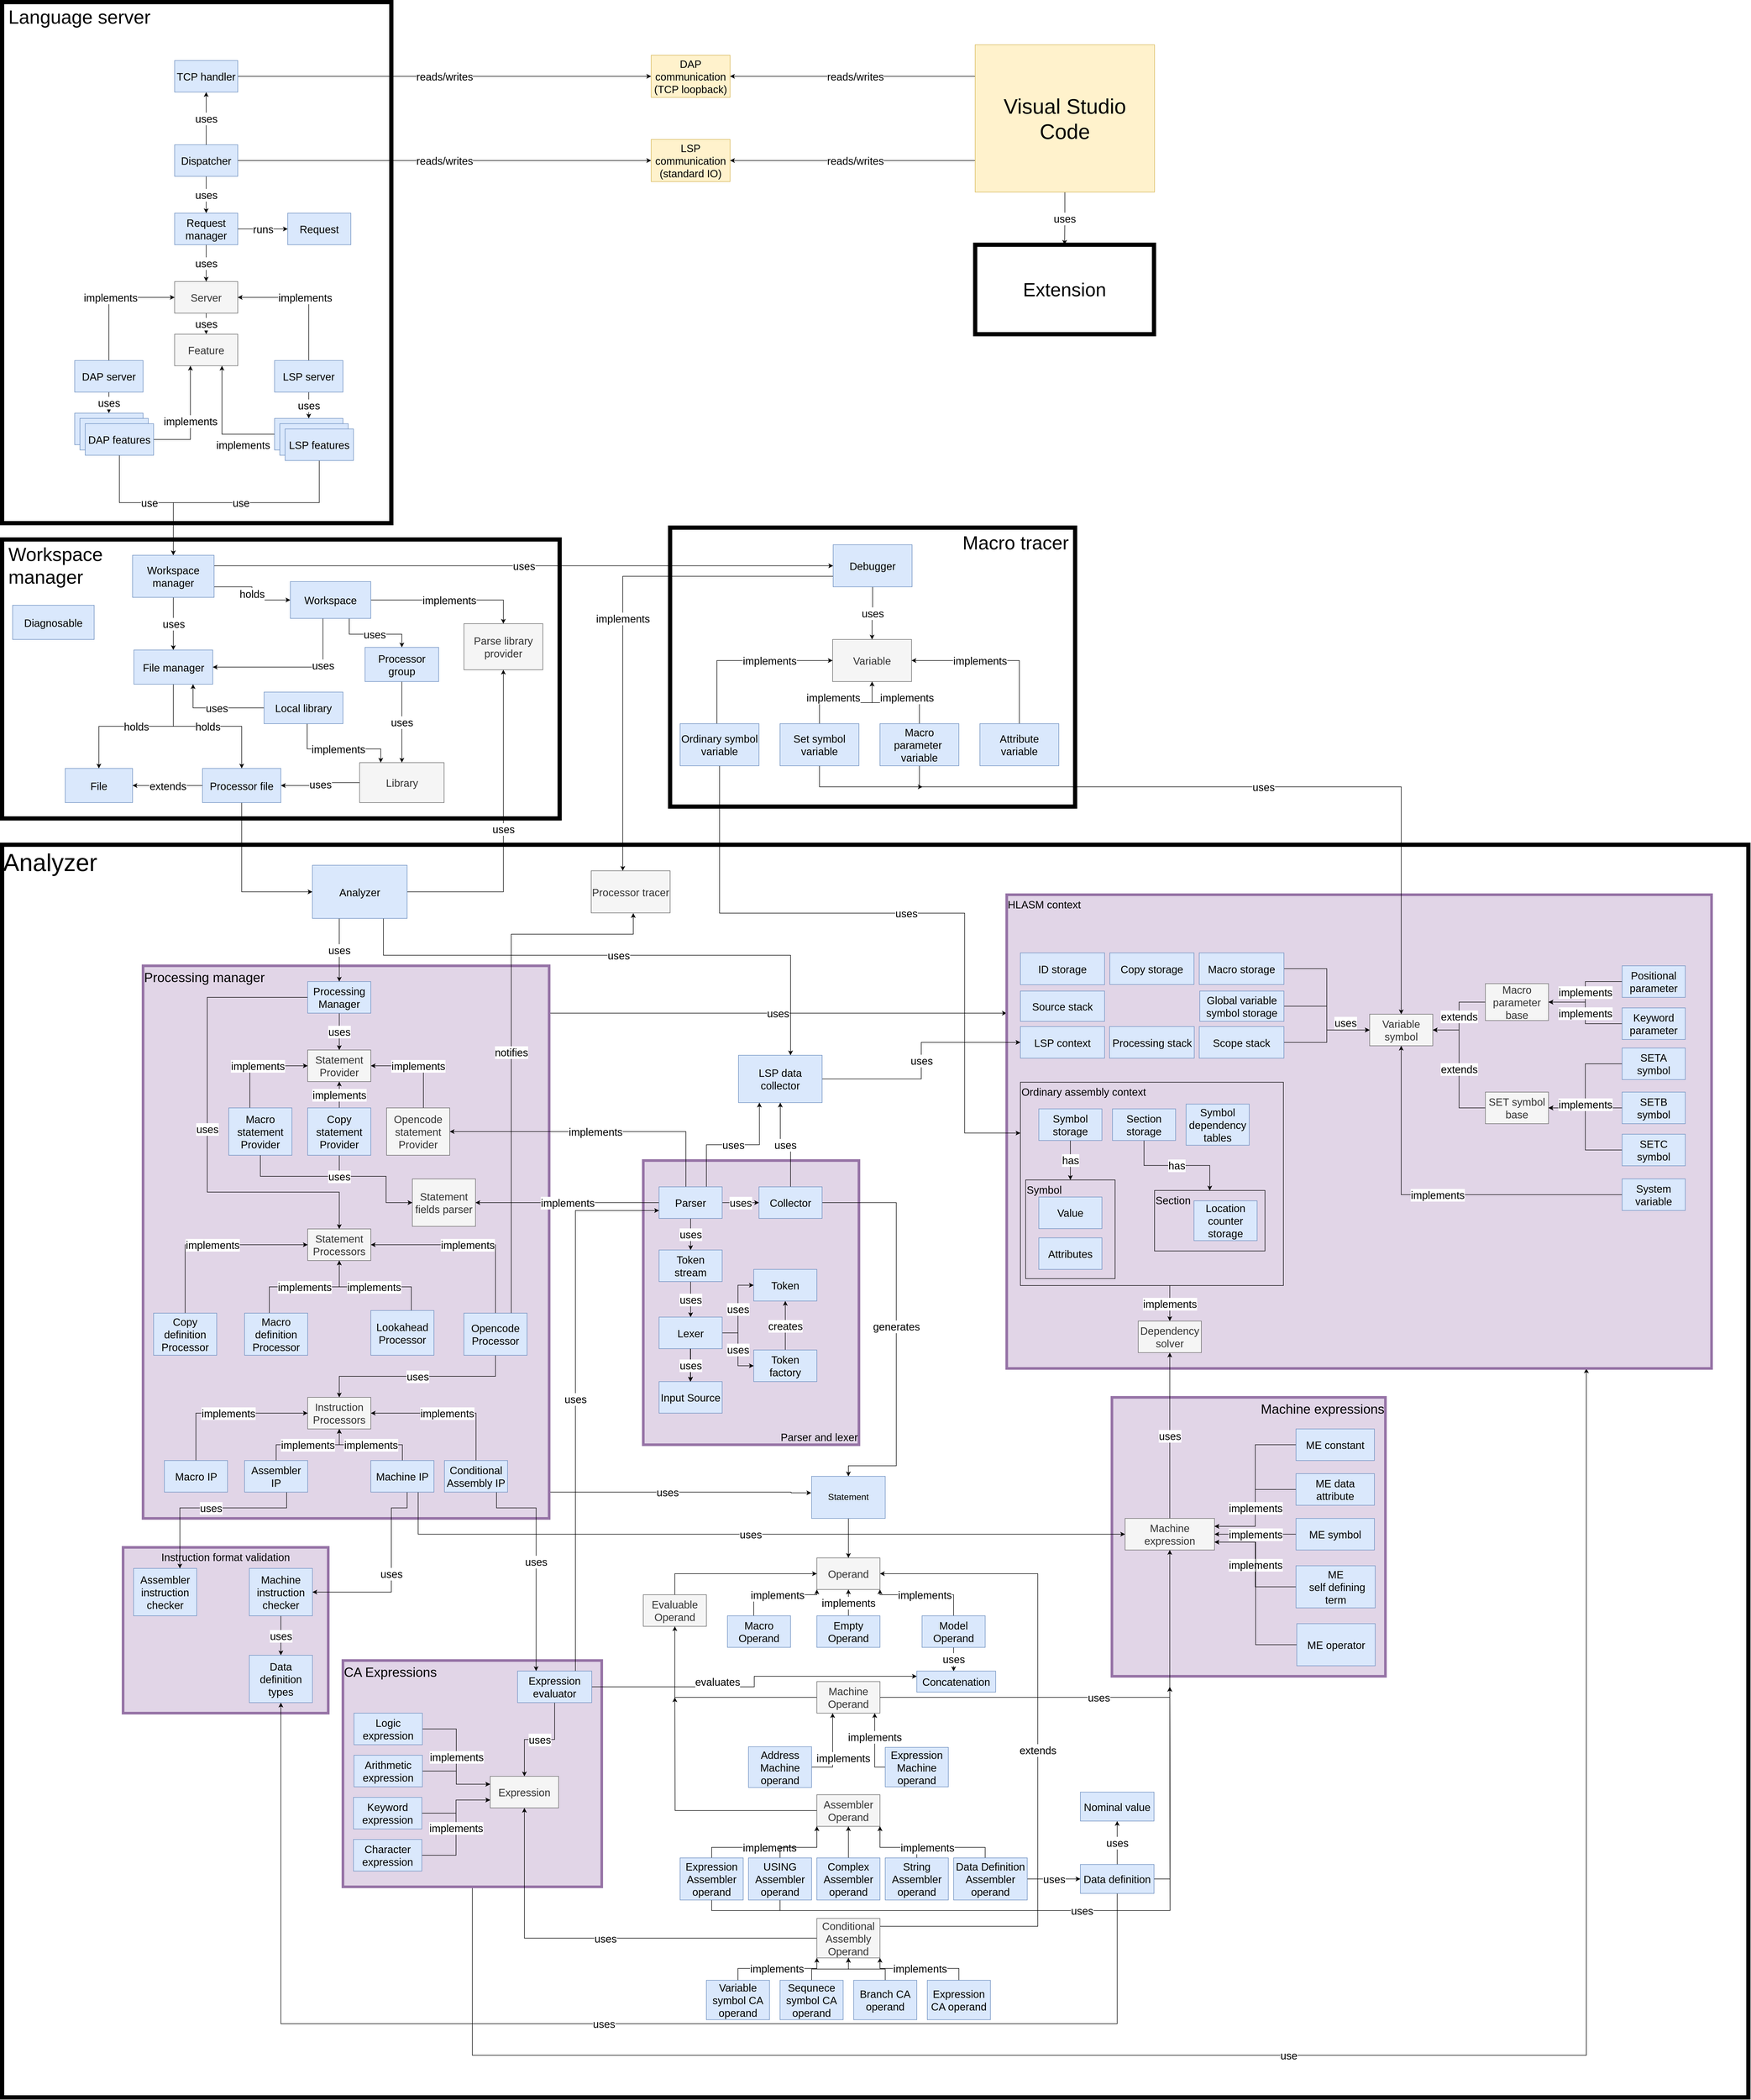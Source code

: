 <mxfile version="12.8.8" type="device"><diagram id="trd9cYVxJuldYeS37cQ7" name="Page-1"><mxGraphModel dx="6191" dy="5180" grid="1" gridSize="10" guides="1" tooltips="1" connect="1" arrows="1" fold="1" page="0" pageScale="1" pageWidth="850" pageHeight="1100" math="0" shadow="0"><root><mxCell id="0"/><mxCell id="1" parent="0"/><mxCell id="Dw3YNzhEv5c9ptR_3Wrx-322" value="&lt;font style=&quot;font-size: 36px&quot;&gt;&amp;nbsp;Language server&lt;br&gt;&lt;/font&gt;" style="rounded=0;whiteSpace=wrap;html=1;flipV=0;flipH=1;direction=east;verticalAlign=top;align=left;fontSize=36;strokeWidth=8;" vertex="1" parent="1"><mxGeometry x="-260" y="-1641" width="740" height="990" as="geometry"/></mxCell><mxCell id="Dw3YNzhEv5c9ptR_3Wrx-321" value="&lt;font style=&quot;font-size: 36px&quot;&gt;&amp;nbsp;Workspace&lt;br&gt;&amp;nbsp;manager&lt;br&gt;&lt;/font&gt;" style="rounded=0;whiteSpace=wrap;html=1;flipV=0;flipH=1;direction=east;verticalAlign=top;align=left;fontSize=36;strokeWidth=8;" vertex="1" parent="1"><mxGeometry x="-260" y="-620" width="1060" height="530" as="geometry"/></mxCell><mxCell id="Dw3YNzhEv5c9ptR_3Wrx-320" value="&lt;font style=&quot;font-size: 46px;&quot;&gt;Analyzer&lt;/font&gt;" style="rounded=0;whiteSpace=wrap;html=1;flipV=0;flipH=1;direction=east;verticalAlign=top;align=left;horizontal=1;labelBackgroundColor=none;strokeWidth=8;fontSize=46;" vertex="1" parent="1"><mxGeometry x="-260" y="-40" width="3320" height="2380" as="geometry"/></mxCell><mxCell id="Dw3YNzhEv5c9ptR_3Wrx-317" value="&lt;font style=&quot;font-size: 36px&quot;&gt;Macro tracer&amp;nbsp;&lt;/font&gt;" style="rounded=0;whiteSpace=wrap;html=1;flipV=0;flipH=1;direction=east;verticalAlign=top;align=right;fontSize=36;strokeWidth=8;" vertex="1" parent="1"><mxGeometry x="1010" y="-642.5" width="770" height="530" as="geometry"/></mxCell><mxCell id="Dw3YNzhEv5c9ptR_3Wrx-270" value="&lt;font style=&quot;font-size: 25px&quot;&gt;Machine expressions&lt;/font&gt;" style="rounded=0;whiteSpace=wrap;html=1;flipV=0;flipH=1;direction=east;verticalAlign=top;align=right;fillColor=#e1d5e7;strokeColor=#9673a6;strokeWidth=5;" vertex="1" parent="1"><mxGeometry x="1850" y="1010" width="520" height="530" as="geometry"/></mxCell><mxCell id="Dw3YNzhEv5c9ptR_3Wrx-297" value="use" style="edgeStyle=orthogonalEdgeStyle;rounded=0;orthogonalLoop=1;jettySize=auto;html=1;fontSize=20;" edge="1" parent="1" source="Dw3YNzhEv5c9ptR_3Wrx-252" target="Dw3YNzhEv5c9ptR_3Wrx-1"><mxGeometry relative="1" as="geometry"><Array as="points"><mxPoint x="634" y="2260"/><mxPoint x="2752" y="2260"/></Array></mxGeometry></mxCell><mxCell id="Dw3YNzhEv5c9ptR_3Wrx-252" value="&lt;font style=&quot;font-size: 25px&quot;&gt;CA Expressions&lt;/font&gt;" style="rounded=0;whiteSpace=wrap;html=1;flipV=0;flipH=1;direction=east;verticalAlign=top;align=left;fillColor=#e1d5e7;strokeColor=#9673a6;strokeWidth=5;" vertex="1" parent="1"><mxGeometry x="388" y="1510" width="492" height="430" as="geometry"/></mxCell><mxCell id="Dw3YNzhEv5c9ptR_3Wrx-222" value="&lt;font style=&quot;font-size: 20px;&quot;&gt;Parser and lexer&lt;/font&gt;" style="rounded=0;whiteSpace=wrap;html=1;flipV=0;flipH=1;direction=east;verticalAlign=bottom;align=right;fillColor=#e1d5e7;strokeColor=#9673a6;strokeWidth=5;fontSize=20;" vertex="1" parent="1"><mxGeometry x="959" y="560" width="410" height="540" as="geometry"/></mxCell><mxCell id="Dw3YNzhEv5c9ptR_3Wrx-224" value="uses" style="edgeStyle=orthogonalEdgeStyle;rounded=0;orthogonalLoop=1;jettySize=auto;html=1;exitX=1;exitY=1;exitDx=0;exitDy=0;fontSize=20;entryX=-0.005;entryY=0.393;entryDx=0;entryDy=0;entryPerimeter=0;" edge="1" parent="1" source="Dw3YNzhEv5c9ptR_3Wrx-220" target="Dw3YNzhEv5c9ptR_3Wrx-223"><mxGeometry relative="1" as="geometry"><mxPoint x="1240" y="1190" as="targetPoint"/><Array as="points"><mxPoint x="780" y="1190"/><mxPoint x="1240" y="1190"/><mxPoint x="1240" y="1191"/></Array></mxGeometry></mxCell><mxCell id="Dw3YNzhEv5c9ptR_3Wrx-296" value="uses" style="edgeStyle=orthogonalEdgeStyle;rounded=0;orthogonalLoop=1;jettySize=auto;html=1;entryX=0;entryY=0.25;entryDx=0;entryDy=0;fontSize=20;" edge="1" parent="1" source="Dw3YNzhEv5c9ptR_3Wrx-220" target="Dw3YNzhEv5c9ptR_3Wrx-1"><mxGeometry relative="1" as="geometry"><Array as="points"><mxPoint x="950" y="280"/><mxPoint x="950" y="280"/></Array></mxGeometry></mxCell><mxCell id="Dw3YNzhEv5c9ptR_3Wrx-220" value="&lt;font style=&quot;font-size: 25px&quot;&gt;Processing manager&lt;/font&gt;" style="rounded=0;whiteSpace=wrap;html=1;flipV=0;flipH=1;direction=east;verticalAlign=top;align=left;fillColor=#e1d5e7;strokeColor=#9673a6;strokeWidth=5;" vertex="1" parent="1"><mxGeometry x="8" y="190" width="772" height="1050" as="geometry"/></mxCell><mxCell id="cRrUmFHNwnfsg5DdPiDe-26" value="reads/writes" style="edgeStyle=orthogonalEdgeStyle;rounded=0;orthogonalLoop=1;jettySize=auto;html=1;exitX=1;exitY=0.5;exitDx=0;exitDy=0;entryX=0;entryY=0.5;entryDx=0;entryDy=0;startArrow=none;startFill=0;endArrow=classic;endFill=1;fontSize=20;" parent="1" source="cRrUmFHNwnfsg5DdPiDe-1" target="cRrUmFHNwnfsg5DdPiDe-6" edge="1"><mxGeometry relative="1" as="geometry"/></mxCell><mxCell id="cRrUmFHNwnfsg5DdPiDe-49" value="uses" style="edgeStyle=orthogonalEdgeStyle;rounded=0;orthogonalLoop=1;jettySize=auto;html=1;exitX=0.5;exitY=1;exitDx=0;exitDy=0;entryX=0.5;entryY=0;entryDx=0;entryDy=0;startArrow=none;startFill=0;endArrow=classic;endFill=1;fontSize=20;" parent="1" source="cRrUmFHNwnfsg5DdPiDe-1" target="cRrUmFHNwnfsg5DdPiDe-5" edge="1"><mxGeometry relative="1" as="geometry"/></mxCell><mxCell id="cRrUmFHNwnfsg5DdPiDe-1" value="Dispatcher" style="rounded=0;whiteSpace=wrap;html=1;fillColor=#dae8fc;strokeColor=#6c8ebf;fontSize=20;" parent="1" vertex="1"><mxGeometry x="68" y="-1370" width="120" height="60" as="geometry"/></mxCell><mxCell id="cRrUmFHNwnfsg5DdPiDe-30" value="uses" style="edgeStyle=orthogonalEdgeStyle;rounded=0;orthogonalLoop=1;jettySize=auto;html=1;exitX=0.5;exitY=1;exitDx=0;exitDy=0;entryX=0.5;entryY=0;entryDx=0;entryDy=0;startArrow=none;startFill=0;endArrow=classic;endFill=1;fontSize=20;" parent="1" source="cRrUmFHNwnfsg5DdPiDe-4" target="cRrUmFHNwnfsg5DdPiDe-12" edge="1"><mxGeometry relative="1" as="geometry"/></mxCell><mxCell id="cRrUmFHNwnfsg5DdPiDe-4" value="Server" style="rounded=0;whiteSpace=wrap;html=1;fillColor=#f5f5f5;strokeColor=#666666;fontSize=20;fontColor=#333333;" parent="1" vertex="1"><mxGeometry x="68" y="-1110" width="120" height="60" as="geometry"/></mxCell><mxCell id="cRrUmFHNwnfsg5DdPiDe-28" value="runs" style="edgeStyle=orthogonalEdgeStyle;rounded=0;orthogonalLoop=1;jettySize=auto;html=1;exitX=1;exitY=0.5;exitDx=0;exitDy=0;entryX=0;entryY=0.5;entryDx=0;entryDy=0;startArrow=none;startFill=0;endArrow=classic;endFill=1;fontSize=20;" parent="1" source="cRrUmFHNwnfsg5DdPiDe-5" target="cRrUmFHNwnfsg5DdPiDe-10" edge="1"><mxGeometry relative="1" as="geometry"/></mxCell><mxCell id="cRrUmFHNwnfsg5DdPiDe-44" value="uses" style="edgeStyle=orthogonalEdgeStyle;rounded=0;orthogonalLoop=1;jettySize=auto;html=1;exitX=0.5;exitY=1;exitDx=0;exitDy=0;entryX=0.5;entryY=0;entryDx=0;entryDy=0;startArrow=none;startFill=0;endArrow=classic;endFill=1;fontSize=20;" parent="1" source="cRrUmFHNwnfsg5DdPiDe-5" target="cRrUmFHNwnfsg5DdPiDe-4" edge="1"><mxGeometry relative="1" as="geometry"/></mxCell><mxCell id="cRrUmFHNwnfsg5DdPiDe-5" value="Request manager" style="rounded=0;whiteSpace=wrap;html=1;fillColor=#dae8fc;strokeColor=#6c8ebf;fontSize=20;" parent="1" vertex="1"><mxGeometry x="68" y="-1240" width="120" height="60" as="geometry"/></mxCell><mxCell id="cRrUmFHNwnfsg5DdPiDe-6" value="LSP communication&lt;br&gt;(standard IO)" style="rounded=0;whiteSpace=wrap;html=1;fillColor=#fff2cc;strokeColor=#d6b656;fontSize=20;" parent="1" vertex="1"><mxGeometry x="974" y="-1380" width="150" height="80" as="geometry"/></mxCell><mxCell id="cRrUmFHNwnfsg5DdPiDe-7" value="DAP communication&lt;br&gt;(TCP loopback)" style="rounded=0;whiteSpace=wrap;html=1;fillColor=#fff2cc;strokeColor=#d6b656;fontSize=20;" parent="1" vertex="1"><mxGeometry x="974" y="-1540" width="150" height="80" as="geometry"/></mxCell><mxCell id="cRrUmFHNwnfsg5DdPiDe-36" value="implements" style="edgeStyle=orthogonalEdgeStyle;rounded=0;orthogonalLoop=1;jettySize=auto;html=1;exitX=0.5;exitY=0;exitDx=0;exitDy=0;entryX=1;entryY=0.5;entryDx=0;entryDy=0;startArrow=none;startFill=0;endArrow=classic;endFill=1;fontSize=20;" parent="1" source="cRrUmFHNwnfsg5DdPiDe-8" target="cRrUmFHNwnfsg5DdPiDe-4" edge="1"><mxGeometry relative="1" as="geometry"/></mxCell><mxCell id="cRrUmFHNwnfsg5DdPiDe-47" value="uses" style="edgeStyle=orthogonalEdgeStyle;rounded=0;orthogonalLoop=1;jettySize=auto;html=1;exitX=0.5;exitY=1;exitDx=0;exitDy=0;entryX=0.5;entryY=0;entryDx=0;entryDy=0;startArrow=none;startFill=0;endArrow=classic;endFill=1;fontSize=20;" parent="1" source="cRrUmFHNwnfsg5DdPiDe-8" target="cRrUmFHNwnfsg5DdPiDe-14" edge="1"><mxGeometry relative="1" as="geometry"/></mxCell><mxCell id="cRrUmFHNwnfsg5DdPiDe-8" value="LSP server" style="rounded=0;whiteSpace=wrap;html=1;fillColor=#dae8fc;strokeColor=#6c8ebf;fontSize=20;" parent="1" vertex="1"><mxGeometry x="258" y="-960" width="130" height="60" as="geometry"/></mxCell><mxCell id="cRrUmFHNwnfsg5DdPiDe-10" value="Request" style="rounded=0;whiteSpace=wrap;html=1;fillColor=#dae8fc;strokeColor=#6c8ebf;fontSize=20;" parent="1" vertex="1"><mxGeometry x="283" y="-1240" width="120" height="60" as="geometry"/></mxCell><mxCell id="cRrUmFHNwnfsg5DdPiDe-31" value="implements" style="edgeStyle=orthogonalEdgeStyle;rounded=0;orthogonalLoop=1;jettySize=auto;html=1;exitX=0.5;exitY=0;exitDx=0;exitDy=0;entryX=0;entryY=0.5;entryDx=0;entryDy=0;startArrow=none;startFill=0;endArrow=classic;endFill=1;fontSize=20;" parent="1" source="cRrUmFHNwnfsg5DdPiDe-11" target="cRrUmFHNwnfsg5DdPiDe-4" edge="1"><mxGeometry relative="1" as="geometry"/></mxCell><mxCell id="cRrUmFHNwnfsg5DdPiDe-46" value="uses" style="edgeStyle=orthogonalEdgeStyle;rounded=0;orthogonalLoop=1;jettySize=auto;html=1;exitX=0.5;exitY=1;exitDx=0;exitDy=0;startArrow=none;startFill=0;endArrow=classic;endFill=1;fontSize=20;" parent="1" source="cRrUmFHNwnfsg5DdPiDe-11" target="cRrUmFHNwnfsg5DdPiDe-13" edge="1"><mxGeometry relative="1" as="geometry"/></mxCell><mxCell id="cRrUmFHNwnfsg5DdPiDe-11" value="DAP&amp;nbsp;server" style="rounded=0;whiteSpace=wrap;html=1;fillColor=#dae8fc;strokeColor=#6c8ebf;fontSize=20;" parent="1" vertex="1"><mxGeometry x="-122" y="-960" width="130" height="60" as="geometry"/></mxCell><mxCell id="cRrUmFHNwnfsg5DdPiDe-12" value="Feature" style="rounded=0;whiteSpace=wrap;html=1;fillColor=#f5f5f5;strokeColor=#666666;fontSize=20;fontColor=#333333;" parent="1" vertex="1"><mxGeometry x="68" y="-1010" width="120" height="60" as="geometry"/></mxCell><mxCell id="cRrUmFHNwnfsg5DdPiDe-13" value="" style="rounded=0;whiteSpace=wrap;html=1;fillColor=#dae8fc;strokeColor=#6c8ebf;fontSize=20;" parent="1" vertex="1"><mxGeometry x="-122" y="-860" width="130" height="60" as="geometry"/></mxCell><mxCell id="cRrUmFHNwnfsg5DdPiDe-38" value="implements" style="edgeStyle=orthogonalEdgeStyle;rounded=0;orthogonalLoop=1;jettySize=auto;html=1;exitX=0;exitY=0.5;exitDx=0;exitDy=0;entryX=0.75;entryY=1;entryDx=0;entryDy=0;startArrow=none;startFill=0;endArrow=classic;endFill=1;fontSize=20;" parent="1" source="cRrUmFHNwnfsg5DdPiDe-14" target="cRrUmFHNwnfsg5DdPiDe-12" edge="1"><mxGeometry x="-0.478" y="20" relative="1" as="geometry"><mxPoint as="offset"/></mxGeometry></mxCell><mxCell id="cRrUmFHNwnfsg5DdPiDe-14" value="LSP feature" style="rounded=0;whiteSpace=wrap;html=1;fillColor=#dae8fc;strokeColor=#6c8ebf;fontSize=20;" parent="1" vertex="1"><mxGeometry x="258" y="-850" width="130" height="60" as="geometry"/></mxCell><mxCell id="cRrUmFHNwnfsg5DdPiDe-15" value="LSP feature" style="rounded=0;whiteSpace=wrap;html=1;fillColor=#dae8fc;strokeColor=#6c8ebf;fontSize=20;" parent="1" vertex="1"><mxGeometry x="268" y="-840" width="130" height="60" as="geometry"/></mxCell><mxCell id="cRrUmFHNwnfsg5DdPiDe-40" value="use" style="edgeStyle=orthogonalEdgeStyle;rounded=0;orthogonalLoop=1;jettySize=auto;html=1;exitX=0.5;exitY=1;exitDx=0;exitDy=0;entryX=0.5;entryY=0;entryDx=0;entryDy=0;startArrow=none;startFill=0;endArrow=classic;endFill=1;fontSize=20;" parent="1" source="cRrUmFHNwnfsg5DdPiDe-16" target="Dw3YNzhEv5c9ptR_3Wrx-182" edge="1"><mxGeometry relative="1" as="geometry"><mxPoint x="218" y="-670" as="targetPoint"/><Array as="points"><mxPoint x="343" y="-690"/><mxPoint x="66" y="-690"/></Array></mxGeometry></mxCell><mxCell id="cRrUmFHNwnfsg5DdPiDe-16" value="LSP features" style="rounded=0;whiteSpace=wrap;html=1;fillColor=#dae8fc;strokeColor=#6c8ebf;fontSize=20;" parent="1" vertex="1"><mxGeometry x="278" y="-830" width="130" height="60" as="geometry"/></mxCell><mxCell id="cRrUmFHNwnfsg5DdPiDe-17" value="" style="rounded=0;whiteSpace=wrap;html=1;fillColor=#dae8fc;strokeColor=#6c8ebf;fontSize=20;" parent="1" vertex="1"><mxGeometry x="-112" y="-850" width="130" height="60" as="geometry"/></mxCell><mxCell id="cRrUmFHNwnfsg5DdPiDe-37" value="implements" style="edgeStyle=orthogonalEdgeStyle;rounded=0;orthogonalLoop=1;jettySize=auto;html=1;exitX=1;exitY=0.5;exitDx=0;exitDy=0;entryX=0.25;entryY=1;entryDx=0;entryDy=0;startArrow=none;startFill=0;endArrow=classic;endFill=1;fontSize=20;" parent="1" source="cRrUmFHNwnfsg5DdPiDe-18" target="cRrUmFHNwnfsg5DdPiDe-12" edge="1"><mxGeometry relative="1" as="geometry"/></mxCell><mxCell id="cRrUmFHNwnfsg5DdPiDe-42" value="use" style="edgeStyle=orthogonalEdgeStyle;rounded=0;orthogonalLoop=1;jettySize=auto;html=1;exitX=0.5;exitY=1;exitDx=0;exitDy=0;entryX=0.5;entryY=0;entryDx=0;entryDy=0;startArrow=none;startFill=0;endArrow=classic;endFill=1;fontSize=20;" parent="1" source="cRrUmFHNwnfsg5DdPiDe-18" target="Dw3YNzhEv5c9ptR_3Wrx-182" edge="1"><mxGeometry relative="1" as="geometry"><mxPoint x="48" y="-670" as="targetPoint"/><Array as="points"><mxPoint x="-37" y="-690"/><mxPoint x="66" y="-690"/></Array></mxGeometry></mxCell><mxCell id="cRrUmFHNwnfsg5DdPiDe-18" value="DAP features" style="rounded=0;whiteSpace=wrap;html=1;fillColor=#dae8fc;strokeColor=#6c8ebf;fontSize=20;" parent="1" vertex="1"><mxGeometry x="-102" y="-840" width="130" height="60" as="geometry"/></mxCell><mxCell id="cRrUmFHNwnfsg5DdPiDe-24" value="uses" style="edgeStyle=orthogonalEdgeStyle;rounded=0;orthogonalLoop=1;jettySize=auto;html=1;exitX=0.5;exitY=1;exitDx=0;exitDy=0;entryX=0.5;entryY=0;entryDx=0;entryDy=0;startArrow=classic;startFill=1;endArrow=none;endFill=0;fontSize=20;" parent="1" source="cRrUmFHNwnfsg5DdPiDe-20" target="cRrUmFHNwnfsg5DdPiDe-1" edge="1"><mxGeometry relative="1" as="geometry"/></mxCell><mxCell id="Dw3YNzhEv5c9ptR_3Wrx-323" value="reads/writes" style="edgeStyle=orthogonalEdgeStyle;rounded=0;orthogonalLoop=1;jettySize=auto;html=1;entryX=0;entryY=0.5;entryDx=0;entryDy=0;fontSize=20;" edge="1" parent="1" source="cRrUmFHNwnfsg5DdPiDe-20" target="cRrUmFHNwnfsg5DdPiDe-7"><mxGeometry relative="1" as="geometry"/></mxCell><mxCell id="cRrUmFHNwnfsg5DdPiDe-20" value="TCP handler" style="rounded=0;whiteSpace=wrap;html=1;fillColor=#dae8fc;strokeColor=#6c8ebf;fontSize=20;" parent="1" vertex="1"><mxGeometry x="68" y="-1530" width="120" height="60" as="geometry"/></mxCell><mxCell id="Dw3YNzhEv5c9ptR_3Wrx-1" value="HLASM context" style="rounded=0;whiteSpace=wrap;html=1;flipV=0;flipH=1;direction=east;verticalAlign=top;align=left;fontSize=20;strokeWidth=5;fillColor=#e1d5e7;strokeColor=#9673a6;" vertex="1" parent="1"><mxGeometry x="1650" y="55" width="1340" height="900" as="geometry"/></mxCell><mxCell id="Dw3YNzhEv5c9ptR_3Wrx-307" style="edgeStyle=orthogonalEdgeStyle;rounded=0;orthogonalLoop=1;jettySize=auto;html=1;entryX=0;entryY=0.5;entryDx=0;entryDy=0;fontSize=20;" edge="1" parent="1" source="Dw3YNzhEv5c9ptR_3Wrx-2" target="Dw3YNzhEv5c9ptR_3Wrx-40"><mxGeometry relative="1" as="geometry"/></mxCell><mxCell id="Dw3YNzhEv5c9ptR_3Wrx-2" value="Macro storage" style="rounded=0;whiteSpace=wrap;html=1;flipV=0;flipH=1;direction=east;verticalAlign=middle;fillColor=#dae8fc;strokeColor=#6c8ebf;fontSize=20;" vertex="1" parent="1"><mxGeometry x="2016" y="165.5" width="161" height="60" as="geometry"/></mxCell><mxCell id="Dw3YNzhEv5c9ptR_3Wrx-3" value="Copy storage" style="rounded=0;whiteSpace=wrap;html=1;flipV=0;flipH=1;direction=east;verticalAlign=middle;fillColor=#dae8fc;strokeColor=#6c8ebf;fontSize=20;" vertex="1" parent="1"><mxGeometry x="1846" y="165.5" width="160" height="60" as="geometry"/></mxCell><mxCell id="Dw3YNzhEv5c9ptR_3Wrx-4" value="Source stack" style="rounded=0;whiteSpace=wrap;html=1;flipV=0;flipH=1;direction=east;verticalAlign=middle;fillColor=#dae8fc;strokeColor=#6c8ebf;fontSize=20;" vertex="1" parent="1"><mxGeometry x="1676" y="238" width="160" height="57.5" as="geometry"/></mxCell><mxCell id="Dw3YNzhEv5c9ptR_3Wrx-6" value="ID storage" style="rounded=0;whiteSpace=wrap;html=1;flipV=0;flipH=1;direction=east;verticalAlign=middle;fillColor=#dae8fc;strokeColor=#6c8ebf;fontSize=20;" vertex="1" parent="1"><mxGeometry x="1676" y="165.5" width="160" height="60.5" as="geometry"/></mxCell><mxCell id="Dw3YNzhEv5c9ptR_3Wrx-308" value="uses" style="edgeStyle=orthogonalEdgeStyle;rounded=0;orthogonalLoop=1;jettySize=auto;html=1;entryX=0;entryY=0.5;entryDx=0;entryDy=0;fontSize=20;" edge="1" parent="1" source="Dw3YNzhEv5c9ptR_3Wrx-7" target="Dw3YNzhEv5c9ptR_3Wrx-40"><mxGeometry x="0.556" y="14" relative="1" as="geometry"><mxPoint as="offset"/></mxGeometry></mxCell><mxCell id="Dw3YNzhEv5c9ptR_3Wrx-7" value="Global variable symbol storage" style="rounded=0;whiteSpace=wrap;html=1;flipV=0;flipH=1;direction=east;verticalAlign=middle;fillColor=#dae8fc;strokeColor=#6c8ebf;fontSize=20;" vertex="1" parent="1"><mxGeometry x="2017" y="238" width="160" height="57.5" as="geometry"/></mxCell><mxCell id="Dw3YNzhEv5c9ptR_3Wrx-310" style="edgeStyle=orthogonalEdgeStyle;rounded=0;orthogonalLoop=1;jettySize=auto;html=1;entryX=0;entryY=0.5;entryDx=0;entryDy=0;fontSize=20;" edge="1" parent="1" source="Dw3YNzhEv5c9ptR_3Wrx-8" target="Dw3YNzhEv5c9ptR_3Wrx-40"><mxGeometry relative="1" as="geometry"/></mxCell><mxCell id="Dw3YNzhEv5c9ptR_3Wrx-8" value="Scope stack" style="rounded=0;whiteSpace=wrap;html=1;flipV=0;flipH=1;direction=east;verticalAlign=middle;fillColor=#dae8fc;strokeColor=#6c8ebf;fontSize=20;" vertex="1" parent="1"><mxGeometry x="2016" y="305.5" width="161" height="60" as="geometry"/></mxCell><mxCell id="Dw3YNzhEv5c9ptR_3Wrx-9" value="LSP context" style="rounded=0;whiteSpace=wrap;html=1;flipV=0;flipH=1;direction=east;verticalAlign=middle;fillColor=#dae8fc;strokeColor=#6c8ebf;fontSize=20;" vertex="1" parent="1"><mxGeometry x="1676" y="305.5" width="160" height="60" as="geometry"/></mxCell><mxCell id="Dw3YNzhEv5c9ptR_3Wrx-10" value="Processing stack" style="rounded=0;whiteSpace=wrap;html=1;flipV=0;flipH=1;direction=east;verticalAlign=middle;fillColor=#dae8fc;strokeColor=#6c8ebf;fontSize=20;" vertex="1" parent="1"><mxGeometry x="1845.5" y="305.5" width="161" height="60" as="geometry"/></mxCell><mxCell id="Dw3YNzhEv5c9ptR_3Wrx-315" value="uses" style="edgeStyle=orthogonalEdgeStyle;rounded=0;orthogonalLoop=1;jettySize=auto;html=1;entryX=0;entryY=0.5;entryDx=0;entryDy=0;fontSize=20;" edge="1" parent="1" source="Dw3YNzhEv5c9ptR_3Wrx-14" target="Dw3YNzhEv5c9ptR_3Wrx-9"><mxGeometry relative="1" as="geometry"/></mxCell><mxCell id="Dw3YNzhEv5c9ptR_3Wrx-14" value="LSP data &lt;br style=&quot;font-size: 20px;&quot;&gt;collector" style="rounded=0;whiteSpace=wrap;html=1;flipV=0;flipH=1;direction=east;verticalAlign=middle;fillColor=#dae8fc;strokeColor=#6c8ebf;fontSize=20;" vertex="1" parent="1"><mxGeometry x="1140" y="360" width="159" height="90" as="geometry"/></mxCell><mxCell id="Dw3YNzhEv5c9ptR_3Wrx-294" value="implements" style="edgeStyle=orthogonalEdgeStyle;rounded=0;orthogonalLoop=1;jettySize=auto;html=1;entryX=0.5;entryY=0;entryDx=0;entryDy=0;fontSize=20;" edge="1" parent="1" source="Dw3YNzhEv5c9ptR_3Wrx-18" target="Dw3YNzhEv5c9ptR_3Wrx-293"><mxGeometry relative="1" as="geometry"><Array as="points"><mxPoint x="1960" y="815"/><mxPoint x="1960" y="815"/></Array></mxGeometry></mxCell><mxCell id="Dw3YNzhEv5c9ptR_3Wrx-18" value="Ordinary assembly context" style="rounded=0;whiteSpace=wrap;html=1;flipV=0;flipH=1;direction=east;verticalAlign=top;align=left;fontSize=20;fillColor=#e1d5e7;strokeColor=#000000;" vertex="1" parent="1"><mxGeometry x="1676" y="411.25" width="500" height="386.25" as="geometry"/></mxCell><mxCell id="Dw3YNzhEv5c9ptR_3Wrx-19" value="has" style="edgeStyle=orthogonalEdgeStyle;rounded=0;orthogonalLoop=1;jettySize=auto;html=1;fontSize=20;" edge="1" parent="1" source="Dw3YNzhEv5c9ptR_3Wrx-20" target="Dw3YNzhEv5c9ptR_3Wrx-25"><mxGeometry relative="1" as="geometry"/></mxCell><mxCell id="Dw3YNzhEv5c9ptR_3Wrx-20" value="Symbol storage" style="rounded=0;whiteSpace=wrap;html=1;flipV=0;flipH=1;direction=east;verticalAlign=middle;fillColor=#dae8fc;strokeColor=#6c8ebf;fontSize=20;" vertex="1" parent="1"><mxGeometry x="1711" y="461.87" width="120" height="60" as="geometry"/></mxCell><mxCell id="Dw3YNzhEv5c9ptR_3Wrx-21" value="has" style="edgeStyle=orthogonalEdgeStyle;rounded=0;orthogonalLoop=1;jettySize=auto;html=1;entryX=0.5;entryY=0;entryDx=0;entryDy=0;fontSize=20;" edge="1" parent="1" source="Dw3YNzhEv5c9ptR_3Wrx-22" target="Dw3YNzhEv5c9ptR_3Wrx-17"><mxGeometry relative="1" as="geometry"/></mxCell><mxCell id="Dw3YNzhEv5c9ptR_3Wrx-22" value="Section storage" style="rounded=0;whiteSpace=wrap;html=1;flipV=0;flipH=1;direction=east;verticalAlign=middle;fillColor=#dae8fc;strokeColor=#6c8ebf;fontSize=20;" vertex="1" parent="1"><mxGeometry x="1851" y="461.87" width="120" height="60" as="geometry"/></mxCell><mxCell id="Dw3YNzhEv5c9ptR_3Wrx-23" value="Symbol dependency tables" style="rounded=0;whiteSpace=wrap;html=1;flipV=0;flipH=1;direction=east;verticalAlign=middle;fillColor=#dae8fc;strokeColor=#6c8ebf;fontSize=20;" vertex="1" parent="1"><mxGeometry x="1991" y="452.81" width="120" height="78.13" as="geometry"/></mxCell><mxCell id="Dw3YNzhEv5c9ptR_3Wrx-25" value="Symbol" style="rounded=0;whiteSpace=wrap;html=1;flipV=0;flipH=1;direction=east;verticalAlign=top;align=left;fontSize=20;fillColor=#e1d5e7;strokeColor=#000000;" vertex="1" parent="1"><mxGeometry x="1686" y="596.87" width="170" height="187.5" as="geometry"/></mxCell><mxCell id="Dw3YNzhEv5c9ptR_3Wrx-26" value="Value" style="rounded=0;whiteSpace=wrap;html=1;flipV=0;flipH=1;direction=east;verticalAlign=middle;fillColor=#dae8fc;strokeColor=#6c8ebf;fontSize=20;" vertex="1" parent="1"><mxGeometry x="1711" y="629.37" width="120" height="60" as="geometry"/></mxCell><mxCell id="Dw3YNzhEv5c9ptR_3Wrx-27" value="Attributes" style="rounded=0;whiteSpace=wrap;html=1;flipV=0;flipH=1;direction=east;verticalAlign=middle;fillColor=#dae8fc;strokeColor=#6c8ebf;fontSize=20;" vertex="1" parent="1"><mxGeometry x="1711" y="706.87" width="120" height="60" as="geometry"/></mxCell><mxCell id="Dw3YNzhEv5c9ptR_3Wrx-40" value="Variable symbol" style="rounded=0;whiteSpace=wrap;html=1;fontSize=20;fillColor=#f5f5f5;strokeColor=#666666;fontColor=#333333;" vertex="1" parent="1"><mxGeometry x="2340" y="282" width="120" height="60" as="geometry"/></mxCell><mxCell id="Dw3YNzhEv5c9ptR_3Wrx-291" value="extends" style="edgeStyle=orthogonalEdgeStyle;rounded=0;orthogonalLoop=1;jettySize=auto;html=1;entryX=1;entryY=0.5;entryDx=0;entryDy=0;fontSize=20;" edge="1" parent="1" source="Dw3YNzhEv5c9ptR_3Wrx-43" target="Dw3YNzhEv5c9ptR_3Wrx-40"><mxGeometry relative="1" as="geometry"/></mxCell><mxCell id="Dw3YNzhEv5c9ptR_3Wrx-43" value="Macro parameter base" style="rounded=0;whiteSpace=wrap;html=1;fontSize=20;fillColor=#f5f5f5;strokeColor=#666666;fontColor=#333333;" vertex="1" parent="1"><mxGeometry x="2560" y="224" width="120" height="70" as="geometry"/></mxCell><mxCell id="Dw3YNzhEv5c9ptR_3Wrx-288" value="implements" style="edgeStyle=orthogonalEdgeStyle;rounded=0;orthogonalLoop=1;jettySize=auto;html=1;entryX=1;entryY=0.5;entryDx=0;entryDy=0;fontSize=20;" edge="1" parent="1" source="Dw3YNzhEv5c9ptR_3Wrx-44" target="Dw3YNzhEv5c9ptR_3Wrx-43"><mxGeometry relative="1" as="geometry"/></mxCell><mxCell id="Dw3YNzhEv5c9ptR_3Wrx-44" value="Positional parameter" style="rounded=0;whiteSpace=wrap;html=1;fontSize=20;fillColor=#dae8fc;strokeColor=#6c8ebf;" vertex="1" parent="1"><mxGeometry x="2820" y="190" width="120" height="60" as="geometry"/></mxCell><mxCell id="Dw3YNzhEv5c9ptR_3Wrx-289" value="implements" style="edgeStyle=orthogonalEdgeStyle;rounded=0;orthogonalLoop=1;jettySize=auto;html=1;entryX=1;entryY=0.5;entryDx=0;entryDy=0;fontSize=20;" edge="1" parent="1" source="Dw3YNzhEv5c9ptR_3Wrx-45" target="Dw3YNzhEv5c9ptR_3Wrx-43"><mxGeometry relative="1" as="geometry"/></mxCell><mxCell id="Dw3YNzhEv5c9ptR_3Wrx-45" value="Keyword parameter" style="rounded=0;whiteSpace=wrap;html=1;fontSize=20;fillColor=#dae8fc;strokeColor=#6c8ebf;" vertex="1" parent="1"><mxGeometry x="2820" y="270" width="120" height="60" as="geometry"/></mxCell><mxCell id="Dw3YNzhEv5c9ptR_3Wrx-290" value="implements" style="edgeStyle=orthogonalEdgeStyle;rounded=0;orthogonalLoop=1;jettySize=auto;html=1;entryX=0.5;entryY=1;entryDx=0;entryDy=0;fontSize=20;" edge="1" parent="1" source="Dw3YNzhEv5c9ptR_3Wrx-46" target="Dw3YNzhEv5c9ptR_3Wrx-40"><mxGeometry relative="1" as="geometry"/></mxCell><mxCell id="Dw3YNzhEv5c9ptR_3Wrx-46" value="System variable" style="rounded=0;whiteSpace=wrap;html=1;fontSize=20;fillColor=#dae8fc;strokeColor=#6c8ebf;" vertex="1" parent="1"><mxGeometry x="2820" y="594.87" width="120" height="60" as="geometry"/></mxCell><mxCell id="Dw3YNzhEv5c9ptR_3Wrx-292" value="extends" style="edgeStyle=orthogonalEdgeStyle;rounded=0;orthogonalLoop=1;jettySize=auto;html=1;entryX=1;entryY=0.5;entryDx=0;entryDy=0;fontSize=20;" edge="1" parent="1" source="Dw3YNzhEv5c9ptR_3Wrx-50" target="Dw3YNzhEv5c9ptR_3Wrx-40"><mxGeometry relative="1" as="geometry"/></mxCell><mxCell id="Dw3YNzhEv5c9ptR_3Wrx-50" value="SET symbol base" style="rounded=0;whiteSpace=wrap;html=1;fontSize=20;fillColor=#f5f5f5;strokeColor=#666666;fontColor=#333333;" vertex="1" parent="1"><mxGeometry x="2560" y="430" width="120" height="60" as="geometry"/></mxCell><mxCell id="Dw3YNzhEv5c9ptR_3Wrx-285" style="edgeStyle=orthogonalEdgeStyle;rounded=0;orthogonalLoop=1;jettySize=auto;html=1;entryX=1;entryY=0.5;entryDx=0;entryDy=0;fontSize=20;" edge="1" parent="1" source="Dw3YNzhEv5c9ptR_3Wrx-51" target="Dw3YNzhEv5c9ptR_3Wrx-50"><mxGeometry relative="1" as="geometry"/></mxCell><mxCell id="Dw3YNzhEv5c9ptR_3Wrx-51" value="SETC symbol" style="rounded=0;whiteSpace=wrap;html=1;fontSize=20;fillColor=#dae8fc;strokeColor=#6c8ebf;" vertex="1" parent="1"><mxGeometry x="2820" y="510" width="120" height="60" as="geometry"/></mxCell><mxCell id="Dw3YNzhEv5c9ptR_3Wrx-286" style="edgeStyle=orthogonalEdgeStyle;rounded=0;orthogonalLoop=1;jettySize=auto;html=1;entryX=1;entryY=0.5;entryDx=0;entryDy=0;fontSize=20;" edge="1" parent="1" source="Dw3YNzhEv5c9ptR_3Wrx-52" target="Dw3YNzhEv5c9ptR_3Wrx-50"><mxGeometry relative="1" as="geometry"/></mxCell><mxCell id="Dw3YNzhEv5c9ptR_3Wrx-52" value="SETB symbol" style="rounded=0;whiteSpace=wrap;html=1;fontSize=20;fillColor=#dae8fc;strokeColor=#6c8ebf;" vertex="1" parent="1"><mxGeometry x="2820" y="430" width="120" height="60" as="geometry"/></mxCell><mxCell id="Dw3YNzhEv5c9ptR_3Wrx-287" value="implements" style="edgeStyle=orthogonalEdgeStyle;rounded=0;orthogonalLoop=1;jettySize=auto;html=1;entryX=1;entryY=0.5;entryDx=0;entryDy=0;fontSize=20;" edge="1" parent="1" source="Dw3YNzhEv5c9ptR_3Wrx-53" target="Dw3YNzhEv5c9ptR_3Wrx-50"><mxGeometry x="0.312" relative="1" as="geometry"><mxPoint as="offset"/></mxGeometry></mxCell><mxCell id="Dw3YNzhEv5c9ptR_3Wrx-53" value="SETA symbol" style="rounded=0;whiteSpace=wrap;html=1;fontSize=20;fillColor=#dae8fc;strokeColor=#6c8ebf;" vertex="1" parent="1"><mxGeometry x="2820" y="346.25" width="120" height="60" as="geometry"/></mxCell><mxCell id="Dw3YNzhEv5c9ptR_3Wrx-54" value="Operand" style="rounded=0;whiteSpace=wrap;html=1;fontSize=20;fillColor=#f5f5f5;strokeColor=#666666;fontColor=#333333;" vertex="1" parent="1"><mxGeometry x="1289" y="1315" width="120" height="60" as="geometry"/></mxCell><mxCell id="Dw3YNzhEv5c9ptR_3Wrx-55" value="implements" style="edgeStyle=orthogonalEdgeStyle;rounded=0;orthogonalLoop=1;jettySize=auto;html=1;entryX=0.5;entryY=1;entryDx=0;entryDy=0;fontSize=20;" edge="1" parent="1" source="Dw3YNzhEv5c9ptR_3Wrx-56" target="Dw3YNzhEv5c9ptR_3Wrx-54"><mxGeometry relative="1" as="geometry"><mxPoint x="1349" y="1395" as="targetPoint"/></mxGeometry></mxCell><mxCell id="Dw3YNzhEv5c9ptR_3Wrx-56" value="Empty Operand" style="rounded=0;whiteSpace=wrap;html=1;fontSize=20;fillColor=#dae8fc;strokeColor=#6c8ebf;" vertex="1" parent="1"><mxGeometry x="1289" y="1425" width="120" height="60" as="geometry"/></mxCell><mxCell id="Dw3YNzhEv5c9ptR_3Wrx-57" value="implements" style="edgeStyle=orthogonalEdgeStyle;rounded=0;orthogonalLoop=1;jettySize=auto;html=1;fontSize=20;" edge="1" parent="1" source="Dw3YNzhEv5c9ptR_3Wrx-58"><mxGeometry relative="1" as="geometry"><mxPoint x="1409" y="1375" as="targetPoint"/><Array as="points"><mxPoint x="1549" y="1385"/><mxPoint x="1409" y="1385"/></Array></mxGeometry></mxCell><mxCell id="Dw3YNzhEv5c9ptR_3Wrx-282" value="uses" style="edgeStyle=orthogonalEdgeStyle;rounded=0;orthogonalLoop=1;jettySize=auto;html=1;entryX=0.467;entryY=0.008;entryDx=0;entryDy=0;entryPerimeter=0;fontSize=20;" edge="1" parent="1" source="Dw3YNzhEv5c9ptR_3Wrx-58" target="Dw3YNzhEv5c9ptR_3Wrx-281"><mxGeometry relative="1" as="geometry"/></mxCell><mxCell id="Dw3YNzhEv5c9ptR_3Wrx-58" value="Model Operand" style="rounded=0;whiteSpace=wrap;html=1;fontSize=20;fillColor=#dae8fc;strokeColor=#6c8ebf;" vertex="1" parent="1"><mxGeometry x="1489" y="1425" width="120" height="60" as="geometry"/></mxCell><mxCell id="Dw3YNzhEv5c9ptR_3Wrx-59" style="edgeStyle=orthogonalEdgeStyle;rounded=0;orthogonalLoop=1;jettySize=auto;html=1;entryX=0.5;entryY=1;entryDx=0;entryDy=0;fontSize=20;" edge="1" parent="1" source="Dw3YNzhEv5c9ptR_3Wrx-60" target="Dw3YNzhEv5c9ptR_3Wrx-90"><mxGeometry relative="1" as="geometry"/></mxCell><mxCell id="Dw3YNzhEv5c9ptR_3Wrx-265" value="uses" style="edgeStyle=orthogonalEdgeStyle;rounded=0;orthogonalLoop=1;jettySize=auto;html=1;entryX=0.5;entryY=1;entryDx=0;entryDy=0;fontSize=20;" edge="1" parent="1" source="Dw3YNzhEv5c9ptR_3Wrx-60" target="Dw3YNzhEv5c9ptR_3Wrx-232"><mxGeometry relative="1" as="geometry"/></mxCell><mxCell id="Dw3YNzhEv5c9ptR_3Wrx-60" value="Machine Operand" style="rounded=0;whiteSpace=wrap;html=1;fontSize=20;fillColor=#f5f5f5;strokeColor=#666666;fontColor=#333333;" vertex="1" parent="1"><mxGeometry x="1289" y="1550" width="120" height="60" as="geometry"/></mxCell><mxCell id="Dw3YNzhEv5c9ptR_3Wrx-61" value="implements" style="edgeStyle=orthogonalEdgeStyle;rounded=0;orthogonalLoop=1;jettySize=auto;html=1;fontSize=20;" edge="1" parent="1" source="Dw3YNzhEv5c9ptR_3Wrx-62" target="Dw3YNzhEv5c9ptR_3Wrx-60"><mxGeometry x="0.265" relative="1" as="geometry"><Array as="points"><mxPoint x="1399" y="1630"/><mxPoint x="1399" y="1630"/></Array><mxPoint as="offset"/></mxGeometry></mxCell><mxCell id="Dw3YNzhEv5c9ptR_3Wrx-62" value="Expression Machine operand" style="rounded=0;whiteSpace=wrap;html=1;fontSize=20;fillColor=#dae8fc;strokeColor=#6c8ebf;" vertex="1" parent="1"><mxGeometry x="1419" y="1675" width="120" height="75" as="geometry"/></mxCell><mxCell id="Dw3YNzhEv5c9ptR_3Wrx-63" value="implements" style="edgeStyle=orthogonalEdgeStyle;rounded=0;orthogonalLoop=1;jettySize=auto;html=1;fontSize=20;" edge="1" parent="1" source="Dw3YNzhEv5c9ptR_3Wrx-64"><mxGeometry x="-0.439" y="27" relative="1" as="geometry"><mxPoint x="1319" y="1610" as="targetPoint"/><Array as="points"><mxPoint x="1319" y="1713"/><mxPoint x="1319" y="1610"/></Array><mxPoint x="47" y="-18" as="offset"/></mxGeometry></mxCell><mxCell id="Dw3YNzhEv5c9ptR_3Wrx-64" value="Address Machine operand" style="rounded=0;whiteSpace=wrap;html=1;fontSize=20;fillColor=#dae8fc;strokeColor=#6c8ebf;" vertex="1" parent="1"><mxGeometry x="1159" y="1673.75" width="120" height="77.5" as="geometry"/></mxCell><mxCell id="Dw3YNzhEv5c9ptR_3Wrx-65" style="edgeStyle=orthogonalEdgeStyle;rounded=0;orthogonalLoop=1;jettySize=auto;html=1;fontSize=20;" edge="1" parent="1" source="Dw3YNzhEv5c9ptR_3Wrx-66"><mxGeometry relative="1" as="geometry"><mxPoint x="1019" y="1580" as="targetPoint"/></mxGeometry></mxCell><mxCell id="Dw3YNzhEv5c9ptR_3Wrx-66" value="Assembler Operand" style="rounded=0;whiteSpace=wrap;html=1;fontSize=20;fillColor=#f5f5f5;strokeColor=#666666;fontColor=#333333;" vertex="1" parent="1"><mxGeometry x="1289" y="1765" width="120" height="60" as="geometry"/></mxCell><mxCell id="Dw3YNzhEv5c9ptR_3Wrx-67" value="implements" style="edgeStyle=orthogonalEdgeStyle;rounded=0;orthogonalLoop=1;jettySize=auto;html=1;entryX=0;entryY=1;entryDx=0;entryDy=0;fontSize=20;" edge="1" parent="1" source="Dw3YNzhEv5c9ptR_3Wrx-68" target="Dw3YNzhEv5c9ptR_3Wrx-66"><mxGeometry relative="1" as="geometry"><mxPoint x="1289" y="1845" as="targetPoint"/><Array as="points"><mxPoint x="1089" y="1865"/><mxPoint x="1289" y="1865"/></Array></mxGeometry></mxCell><mxCell id="Dw3YNzhEv5c9ptR_3Wrx-266" style="edgeStyle=orthogonalEdgeStyle;rounded=0;orthogonalLoop=1;jettySize=auto;html=1;exitX=0.5;exitY=1;exitDx=0;exitDy=0;fontSize=20;" edge="1" parent="1" source="Dw3YNzhEv5c9ptR_3Wrx-68"><mxGeometry relative="1" as="geometry"><mxPoint x="1960" y="1560" as="targetPoint"/></mxGeometry></mxCell><mxCell id="Dw3YNzhEv5c9ptR_3Wrx-68" value="Expression Assembler operand" style="rounded=0;whiteSpace=wrap;html=1;fontSize=20;fillColor=#dae8fc;strokeColor=#6c8ebf;" vertex="1" parent="1"><mxGeometry x="1029" y="1885" width="120" height="80" as="geometry"/></mxCell><mxCell id="Dw3YNzhEv5c9ptR_3Wrx-69" style="edgeStyle=orthogonalEdgeStyle;rounded=0;orthogonalLoop=1;jettySize=auto;html=1;entryX=0;entryY=1;entryDx=0;entryDy=0;fontSize=20;" edge="1" parent="1" source="Dw3YNzhEv5c9ptR_3Wrx-70" target="Dw3YNzhEv5c9ptR_3Wrx-66"><mxGeometry relative="1" as="geometry"><Array as="points"><mxPoint x="1219" y="1865"/><mxPoint x="1289" y="1865"/></Array><mxPoint x="1289" y="1845" as="targetPoint"/></mxGeometry></mxCell><mxCell id="Dw3YNzhEv5c9ptR_3Wrx-267" value="uses" style="edgeStyle=orthogonalEdgeStyle;rounded=0;orthogonalLoop=1;jettySize=auto;html=1;exitX=0.5;exitY=1;exitDx=0;exitDy=0;fontSize=20;" edge="1" parent="1" source="Dw3YNzhEv5c9ptR_3Wrx-70"><mxGeometry relative="1" as="geometry"><mxPoint x="1960" y="1560" as="targetPoint"/></mxGeometry></mxCell><mxCell id="Dw3YNzhEv5c9ptR_3Wrx-70" value="USING Assembler operand" style="rounded=0;whiteSpace=wrap;html=1;fontSize=20;fillColor=#dae8fc;strokeColor=#6c8ebf;" vertex="1" parent="1"><mxGeometry x="1159" y="1885" width="120" height="80" as="geometry"/></mxCell><mxCell id="Dw3YNzhEv5c9ptR_3Wrx-71" style="edgeStyle=orthogonalEdgeStyle;rounded=0;orthogonalLoop=1;jettySize=auto;html=1;fontSize=20;entryX=0.5;entryY=1;entryDx=0;entryDy=0;" edge="1" parent="1" source="Dw3YNzhEv5c9ptR_3Wrx-72" target="Dw3YNzhEv5c9ptR_3Wrx-66"><mxGeometry relative="1" as="geometry"><mxPoint x="1349" y="1845" as="targetPoint"/></mxGeometry></mxCell><mxCell id="Dw3YNzhEv5c9ptR_3Wrx-72" value="Complex Assembler operand" style="rounded=0;whiteSpace=wrap;html=1;fontSize=20;fillColor=#dae8fc;strokeColor=#6c8ebf;" vertex="1" parent="1"><mxGeometry x="1289" y="1885" width="120" height="80" as="geometry"/></mxCell><mxCell id="Dw3YNzhEv5c9ptR_3Wrx-73" style="edgeStyle=orthogonalEdgeStyle;rounded=0;orthogonalLoop=1;jettySize=auto;html=1;entryX=1;entryY=1;entryDx=0;entryDy=0;fontSize=20;" edge="1" parent="1" source="Dw3YNzhEv5c9ptR_3Wrx-74" target="Dw3YNzhEv5c9ptR_3Wrx-66"><mxGeometry relative="1" as="geometry"><Array as="points"><mxPoint x="1479" y="1865"/><mxPoint x="1409" y="1865"/></Array><mxPoint x="1409.0" y="1845" as="targetPoint"/></mxGeometry></mxCell><mxCell id="Dw3YNzhEv5c9ptR_3Wrx-74" value="String Assembler operand" style="rounded=0;whiteSpace=wrap;html=1;fontSize=20;fillColor=#dae8fc;strokeColor=#6c8ebf;" vertex="1" parent="1"><mxGeometry x="1419" y="1885" width="120" height="80" as="geometry"/></mxCell><mxCell id="Dw3YNzhEv5c9ptR_3Wrx-75" value="implements" style="edgeStyle=orthogonalEdgeStyle;rounded=0;orthogonalLoop=1;jettySize=auto;html=1;fontSize=20;entryX=1;entryY=1;entryDx=0;entryDy=0;" edge="1" parent="1" source="Dw3YNzhEv5c9ptR_3Wrx-76" target="Dw3YNzhEv5c9ptR_3Wrx-66"><mxGeometry relative="1" as="geometry"><mxPoint x="1409" y="1845" as="targetPoint"/><Array as="points"><mxPoint x="1609" y="1865"/><mxPoint x="1409" y="1865"/></Array></mxGeometry></mxCell><mxCell id="Dw3YNzhEv5c9ptR_3Wrx-264" value="uses" style="edgeStyle=orthogonalEdgeStyle;rounded=0;orthogonalLoop=1;jettySize=auto;html=1;entryX=0;entryY=0.5;entryDx=0;entryDy=0;fontSize=20;" edge="1" parent="1" source="Dw3YNzhEv5c9ptR_3Wrx-76" target="Dw3YNzhEv5c9ptR_3Wrx-262"><mxGeometry relative="1" as="geometry"/></mxCell><mxCell id="Dw3YNzhEv5c9ptR_3Wrx-76" value="Data Definition Assembler operand" style="rounded=0;whiteSpace=wrap;html=1;fontSize=20;fillColor=#dae8fc;strokeColor=#6c8ebf;" vertex="1" parent="1"><mxGeometry x="1549" y="1885" width="140" height="80" as="geometry"/></mxCell><mxCell id="Dw3YNzhEv5c9ptR_3Wrx-77" value="&lt;font style=&quot;font-size: 20px&quot;&gt;extends&lt;/font&gt;" style="edgeStyle=orthogonalEdgeStyle;rounded=0;orthogonalLoop=1;jettySize=auto;html=1;entryX=1;entryY=0.5;entryDx=0;entryDy=0;fontSize=20;" edge="1" parent="1" source="Dw3YNzhEv5c9ptR_3Wrx-78" target="Dw3YNzhEv5c9ptR_3Wrx-54"><mxGeometry relative="1" as="geometry"><mxPoint x="1739" y="1715" as="targetPoint"/><Array as="points"><mxPoint x="1349" y="2015"/><mxPoint x="1709" y="2015"/><mxPoint x="1709" y="1345"/></Array></mxGeometry></mxCell><mxCell id="Dw3YNzhEv5c9ptR_3Wrx-245" value="uses" style="edgeStyle=orthogonalEdgeStyle;rounded=0;orthogonalLoop=1;jettySize=auto;html=1;entryX=0.5;entryY=1;entryDx=0;entryDy=0;fontSize=20;" edge="1" parent="1" source="Dw3YNzhEv5c9ptR_3Wrx-78" target="Dw3YNzhEv5c9ptR_3Wrx-236"><mxGeometry relative="1" as="geometry"/></mxCell><mxCell id="Dw3YNzhEv5c9ptR_3Wrx-78" value="Conditional Assembly Operand" style="rounded=0;whiteSpace=wrap;html=1;fontSize=20;fillColor=#f5f5f5;strokeColor=#666666;fontColor=#333333;" vertex="1" parent="1"><mxGeometry x="1289" y="2000" width="120" height="75" as="geometry"/></mxCell><mxCell id="Dw3YNzhEv5c9ptR_3Wrx-79" value="implements" style="edgeStyle=orthogonalEdgeStyle;rounded=0;orthogonalLoop=1;jettySize=auto;html=1;entryX=0;entryY=1;entryDx=0;entryDy=0;fontSize=20;" edge="1" parent="1" source="Dw3YNzhEv5c9ptR_3Wrx-80" target="Dw3YNzhEv5c9ptR_3Wrx-78"><mxGeometry relative="1" as="geometry"><Array as="points"><mxPoint x="1139" y="2095"/><mxPoint x="1289" y="2095"/></Array></mxGeometry></mxCell><mxCell id="Dw3YNzhEv5c9ptR_3Wrx-80" value="Variable symbol CA operand" style="rounded=0;whiteSpace=wrap;html=1;fontSize=20;fillColor=#dae8fc;strokeColor=#6c8ebf;" vertex="1" parent="1"><mxGeometry x="1079" y="2117.5" width="120" height="75" as="geometry"/></mxCell><mxCell id="Dw3YNzhEv5c9ptR_3Wrx-81" style="edgeStyle=orthogonalEdgeStyle;rounded=0;orthogonalLoop=1;jettySize=auto;html=1;entryX=0.5;entryY=1;entryDx=0;entryDy=0;fontSize=20;" edge="1" parent="1" source="Dw3YNzhEv5c9ptR_3Wrx-82" target="Dw3YNzhEv5c9ptR_3Wrx-78"><mxGeometry relative="1" as="geometry"/></mxCell><mxCell id="Dw3YNzhEv5c9ptR_3Wrx-82" value="Sequnece symbol CA operand" style="rounded=0;whiteSpace=wrap;html=1;fontSize=20;fillColor=#dae8fc;strokeColor=#6c8ebf;" vertex="1" parent="1"><mxGeometry x="1219" y="2117.5" width="120" height="75" as="geometry"/></mxCell><mxCell id="Dw3YNzhEv5c9ptR_3Wrx-83" style="edgeStyle=orthogonalEdgeStyle;rounded=0;orthogonalLoop=1;jettySize=auto;html=1;entryX=0.5;entryY=1;entryDx=0;entryDy=0;fontSize=20;" edge="1" parent="1" source="Dw3YNzhEv5c9ptR_3Wrx-84" target="Dw3YNzhEv5c9ptR_3Wrx-78"><mxGeometry relative="1" as="geometry"/></mxCell><mxCell id="Dw3YNzhEv5c9ptR_3Wrx-84" value="Branch CA operand" style="rounded=0;whiteSpace=wrap;html=1;fontSize=20;fillColor=#dae8fc;strokeColor=#6c8ebf;" vertex="1" parent="1"><mxGeometry x="1359" y="2117.5" width="120" height="75" as="geometry"/></mxCell><mxCell id="Dw3YNzhEv5c9ptR_3Wrx-85" value="implements" style="edgeStyle=orthogonalEdgeStyle;rounded=0;orthogonalLoop=1;jettySize=auto;html=1;entryX=1;entryY=1;entryDx=0;entryDy=0;fontSize=20;" edge="1" parent="1" source="Dw3YNzhEv5c9ptR_3Wrx-86" target="Dw3YNzhEv5c9ptR_3Wrx-78"><mxGeometry relative="1" as="geometry"><Array as="points"><mxPoint x="1559" y="2095"/><mxPoint x="1409" y="2095"/></Array></mxGeometry></mxCell><mxCell id="Dw3YNzhEv5c9ptR_3Wrx-86" value="Expression CA operand" style="rounded=0;whiteSpace=wrap;html=1;fontSize=20;fillColor=#dae8fc;strokeColor=#6c8ebf;" vertex="1" parent="1"><mxGeometry x="1499" y="2117.5" width="120" height="75" as="geometry"/></mxCell><mxCell id="Dw3YNzhEv5c9ptR_3Wrx-87" value="implements" style="edgeStyle=orthogonalEdgeStyle;rounded=0;orthogonalLoop=1;jettySize=auto;html=1;fontSize=20;" edge="1" parent="1" source="Dw3YNzhEv5c9ptR_3Wrx-88"><mxGeometry relative="1" as="geometry"><mxPoint x="1289" y="1375" as="targetPoint"/><Array as="points"><mxPoint x="1169" y="1385"/><mxPoint x="1289" y="1385"/></Array></mxGeometry></mxCell><mxCell id="Dw3YNzhEv5c9ptR_3Wrx-88" value="Macro Operand" style="rounded=0;whiteSpace=wrap;html=1;fontSize=20;fillColor=#dae8fc;strokeColor=#6c8ebf;" vertex="1" parent="1"><mxGeometry x="1119" y="1425" width="120" height="60" as="geometry"/></mxCell><mxCell id="Dw3YNzhEv5c9ptR_3Wrx-89" style="edgeStyle=orthogonalEdgeStyle;rounded=0;orthogonalLoop=1;jettySize=auto;html=1;entryX=0;entryY=0.5;entryDx=0;entryDy=0;fontSize=20;" edge="1" parent="1" source="Dw3YNzhEv5c9ptR_3Wrx-90" target="Dw3YNzhEv5c9ptR_3Wrx-54"><mxGeometry relative="1" as="geometry"><Array as="points"><mxPoint x="1019" y="1345"/></Array></mxGeometry></mxCell><mxCell id="Dw3YNzhEv5c9ptR_3Wrx-90" value="Evaluable Operand" style="rounded=0;whiteSpace=wrap;html=1;fontSize=20;fillColor=#f5f5f5;strokeColor=#666666;fontColor=#333333;" vertex="1" parent="1"><mxGeometry x="959" y="1385" width="120" height="60" as="geometry"/></mxCell><mxCell id="Dw3YNzhEv5c9ptR_3Wrx-92" value="uses" style="edgeStyle=orthogonalEdgeStyle;rounded=0;orthogonalLoop=1;jettySize=auto;html=1;fontSize=20;" edge="1" parent="1" source="Dw3YNzhEv5c9ptR_3Wrx-95" target="Dw3YNzhEv5c9ptR_3Wrx-99"><mxGeometry relative="1" as="geometry"/></mxCell><mxCell id="Dw3YNzhEv5c9ptR_3Wrx-339" value="implements" style="edgeStyle=orthogonalEdgeStyle;rounded=0;orthogonalLoop=1;jettySize=auto;html=1;exitX=0;exitY=0.75;exitDx=0;exitDy=0;fontFamily=Helvetica;fontSize=20;" edge="1" parent="1" source="Dw3YNzhEv5c9ptR_3Wrx-95" target="Dw3YNzhEv5c9ptR_3Wrx-96"><mxGeometry relative="1" as="geometry"><Array as="points"><mxPoint x="920" y="-550"/></Array></mxGeometry></mxCell><mxCell id="Dw3YNzhEv5c9ptR_3Wrx-95" value="Debugger" style="rounded=0;whiteSpace=wrap;html=1;fillColor=#dae8fc;strokeColor=#6c8ebf;fontSize=20;" vertex="1" parent="1"><mxGeometry x="1320" y="-610" width="150" height="80" as="geometry"/></mxCell><mxCell id="Dw3YNzhEv5c9ptR_3Wrx-96" value="Processor tracer" style="rounded=0;whiteSpace=wrap;html=1;fillColor=#f5f5f5;strokeColor=#666666;fontSize=20;fontColor=#333333;" vertex="1" parent="1"><mxGeometry x="860" y="9.5" width="150" height="80" as="geometry"/></mxCell><mxCell id="Dw3YNzhEv5c9ptR_3Wrx-99" value="Variable" style="rounded=0;whiteSpace=wrap;html=1;fillColor=#f5f5f5;strokeColor=#666666;fontSize=20;fontColor=#333333;" vertex="1" parent="1"><mxGeometry x="1319" y="-430" width="150" height="80" as="geometry"/></mxCell><mxCell id="Dw3YNzhEv5c9ptR_3Wrx-100" value="implements" style="edgeStyle=orthogonalEdgeStyle;rounded=0;orthogonalLoop=1;jettySize=auto;html=1;entryX=0;entryY=0.5;entryDx=0;entryDy=0;fontSize=20;" edge="1" parent="1" source="Dw3YNzhEv5c9ptR_3Wrx-102" target="Dw3YNzhEv5c9ptR_3Wrx-99"><mxGeometry x="0.294" relative="1" as="geometry"><Array as="points"><mxPoint x="1099" y="-390"/></Array><mxPoint as="offset"/></mxGeometry></mxCell><mxCell id="Dw3YNzhEv5c9ptR_3Wrx-311" value="uses" style="edgeStyle=orthogonalEdgeStyle;rounded=0;orthogonalLoop=1;jettySize=auto;html=1;entryX=0;entryY=0.25;entryDx=0;entryDy=0;fontSize=20;" edge="1" parent="1" source="Dw3YNzhEv5c9ptR_3Wrx-102" target="Dw3YNzhEv5c9ptR_3Wrx-18"><mxGeometry relative="1" as="geometry"><Array as="points"><mxPoint x="1104" y="90"/><mxPoint x="1570" y="90"/><mxPoint x="1570" y="508"/></Array></mxGeometry></mxCell><mxCell id="Dw3YNzhEv5c9ptR_3Wrx-102" value="Ordinary symbol variable" style="rounded=0;whiteSpace=wrap;html=1;fillColor=#dae8fc;strokeColor=#6c8ebf;fontSize=20;" vertex="1" parent="1"><mxGeometry x="1029" y="-270" width="150" height="80" as="geometry"/></mxCell><mxCell id="Dw3YNzhEv5c9ptR_3Wrx-103" value="implements" style="edgeStyle=orthogonalEdgeStyle;rounded=0;orthogonalLoop=1;jettySize=auto;html=1;entryX=0.5;entryY=1;entryDx=0;entryDy=0;fontSize=20;" edge="1" parent="1" source="Dw3YNzhEv5c9ptR_3Wrx-105" target="Dw3YNzhEv5c9ptR_3Wrx-99"><mxGeometry x="-0.556" y="-28" relative="1" as="geometry"><mxPoint x="26" y="-38" as="offset"/></mxGeometry></mxCell><mxCell id="Dw3YNzhEv5c9ptR_3Wrx-312" style="edgeStyle=orthogonalEdgeStyle;rounded=0;orthogonalLoop=1;jettySize=auto;html=1;fontSize=20;" edge="1" parent="1" source="Dw3YNzhEv5c9ptR_3Wrx-105"><mxGeometry relative="1" as="geometry"><mxPoint x="1490" y="-150" as="targetPoint"/><Array as="points"><mxPoint x="1294" y="-150"/></Array></mxGeometry></mxCell><mxCell id="Dw3YNzhEv5c9ptR_3Wrx-105" value="Set symbol variable" style="rounded=0;whiteSpace=wrap;html=1;fillColor=#dae8fc;strokeColor=#6c8ebf;fontSize=20;" vertex="1" parent="1"><mxGeometry x="1219" y="-270" width="150" height="80" as="geometry"/></mxCell><mxCell id="Dw3YNzhEv5c9ptR_3Wrx-106" value="implements" style="edgeStyle=orthogonalEdgeStyle;rounded=0;orthogonalLoop=1;jettySize=auto;html=1;entryX=0.5;entryY=1;entryDx=0;entryDy=0;fontSize=20;" edge="1" parent="1" source="Dw3YNzhEv5c9ptR_3Wrx-108" target="Dw3YNzhEv5c9ptR_3Wrx-99"><mxGeometry x="-0.53" y="26" relative="1" as="geometry"><mxPoint x="-24" y="-36" as="offset"/></mxGeometry></mxCell><mxCell id="Dw3YNzhEv5c9ptR_3Wrx-306" value="uses" style="edgeStyle=orthogonalEdgeStyle;rounded=0;orthogonalLoop=1;jettySize=auto;html=1;fontSize=20;entryX=0.5;entryY=0;entryDx=0;entryDy=0;" edge="1" parent="1" source="Dw3YNzhEv5c9ptR_3Wrx-108" target="Dw3YNzhEv5c9ptR_3Wrx-40"><mxGeometry relative="1" as="geometry"><mxPoint x="2560" y="-110" as="targetPoint"/><Array as="points"><mxPoint x="1484" y="-150"/><mxPoint x="2400" y="-150"/></Array></mxGeometry></mxCell><mxCell id="Dw3YNzhEv5c9ptR_3Wrx-108" value="Macro parameter&amp;nbsp; variable" style="rounded=0;whiteSpace=wrap;html=1;fillColor=#dae8fc;strokeColor=#6c8ebf;fontSize=20;" vertex="1" parent="1"><mxGeometry x="1409" y="-270" width="150" height="80" as="geometry"/></mxCell><mxCell id="Dw3YNzhEv5c9ptR_3Wrx-109" value="implements" style="edgeStyle=orthogonalEdgeStyle;rounded=0;orthogonalLoop=1;jettySize=auto;html=1;entryX=1;entryY=0.5;entryDx=0;entryDy=0;fontSize=20;" edge="1" parent="1" source="Dw3YNzhEv5c9ptR_3Wrx-110" target="Dw3YNzhEv5c9ptR_3Wrx-99"><mxGeometry x="0.2" relative="1" as="geometry"><Array as="points"><mxPoint x="1674" y="-390"/></Array><mxPoint as="offset"/></mxGeometry></mxCell><mxCell id="Dw3YNzhEv5c9ptR_3Wrx-110" value="Attribute variable" style="rounded=0;whiteSpace=wrap;html=1;fillColor=#dae8fc;strokeColor=#6c8ebf;fontSize=20;" vertex="1" parent="1"><mxGeometry x="1599" y="-270" width="150" height="80" as="geometry"/></mxCell><mxCell id="Dw3YNzhEv5c9ptR_3Wrx-139" value="uses" style="edgeStyle=orthogonalEdgeStyle;rounded=0;orthogonalLoop=1;jettySize=auto;html=1;fontSize=20;" edge="1" parent="1" source="Dw3YNzhEv5c9ptR_3Wrx-140" target="Dw3YNzhEv5c9ptR_3Wrx-142"><mxGeometry relative="1" as="geometry"/></mxCell><mxCell id="Dw3YNzhEv5c9ptR_3Wrx-209" value="implements" style="edgeStyle=orthogonalEdgeStyle;rounded=0;orthogonalLoop=1;jettySize=auto;html=1;entryX=1;entryY=0.5;entryDx=0;entryDy=0;fontSize=20;" edge="1" parent="1" source="Dw3YNzhEv5c9ptR_3Wrx-140" target="Dw3YNzhEv5c9ptR_3Wrx-153"><mxGeometry relative="1" as="geometry"><Array as="points"><mxPoint x="1040" y="505"/></Array></mxGeometry></mxCell><mxCell id="Dw3YNzhEv5c9ptR_3Wrx-218" value="implements" style="edgeStyle=orthogonalEdgeStyle;rounded=0;orthogonalLoop=1;jettySize=auto;html=1;entryX=1;entryY=0.5;entryDx=0;entryDy=0;fontSize=20;" edge="1" parent="1" source="Dw3YNzhEv5c9ptR_3Wrx-140" target="Dw3YNzhEv5c9ptR_3Wrx-213"><mxGeometry relative="1" as="geometry"/></mxCell><mxCell id="Dw3YNzhEv5c9ptR_3Wrx-227" value="generates" style="edgeStyle=orthogonalEdgeStyle;rounded=0;orthogonalLoop=1;jettySize=auto;html=1;fontSize=20;entryX=0.5;entryY=0;entryDx=0;entryDy=0;exitX=1;exitY=0.5;exitDx=0;exitDy=0;" edge="1" parent="1" source="Dw3YNzhEv5c9ptR_3Wrx-228" target="Dw3YNzhEv5c9ptR_3Wrx-223"><mxGeometry relative="1" as="geometry"><mxPoint x="1240" y="640" as="sourcePoint"/><mxPoint x="1320" y="1100" as="targetPoint"/><Array as="points"><mxPoint x="1440" y="640"/><mxPoint x="1440" y="1140"/><mxPoint x="1349" y="1140"/></Array></mxGeometry></mxCell><mxCell id="Dw3YNzhEv5c9ptR_3Wrx-229" value="uses" style="edgeStyle=orthogonalEdgeStyle;rounded=0;orthogonalLoop=1;jettySize=auto;html=1;entryX=0;entryY=0.5;entryDx=0;entryDy=0;fontSize=20;" edge="1" parent="1" source="Dw3YNzhEv5c9ptR_3Wrx-140" target="Dw3YNzhEv5c9ptR_3Wrx-228"><mxGeometry relative="1" as="geometry"/></mxCell><mxCell id="Dw3YNzhEv5c9ptR_3Wrx-314" value="uses" style="edgeStyle=orthogonalEdgeStyle;rounded=0;orthogonalLoop=1;jettySize=auto;html=1;exitX=0.75;exitY=0;exitDx=0;exitDy=0;entryX=0.25;entryY=1;entryDx=0;entryDy=0;fontSize=20;" edge="1" parent="1" source="Dw3YNzhEv5c9ptR_3Wrx-140" target="Dw3YNzhEv5c9ptR_3Wrx-14"><mxGeometry relative="1" as="geometry"/></mxCell><mxCell id="Dw3YNzhEv5c9ptR_3Wrx-140" value="Parser" style="rounded=0;whiteSpace=wrap;html=1;fontSize=20;fillColor=#dae8fc;strokeColor=#6c8ebf;" vertex="1" parent="1"><mxGeometry x="989" y="610" width="120" height="60" as="geometry"/></mxCell><mxCell id="Dw3YNzhEv5c9ptR_3Wrx-141" value="uses" style="edgeStyle=orthogonalEdgeStyle;rounded=0;orthogonalLoop=1;jettySize=auto;html=1;fontSize=20;exitX=0.5;exitY=1;exitDx=0;exitDy=0;" edge="1" parent="1" source="Dw3YNzhEv5c9ptR_3Wrx-142" target="Dw3YNzhEv5c9ptR_3Wrx-144"><mxGeometry relative="1" as="geometry"><Array as="points"/></mxGeometry></mxCell><mxCell id="Dw3YNzhEv5c9ptR_3Wrx-142" value="Token stream" style="rounded=0;whiteSpace=wrap;html=1;fontSize=20;fillColor=#dae8fc;strokeColor=#6c8ebf;" vertex="1" parent="1"><mxGeometry x="989" y="730" width="120" height="60" as="geometry"/></mxCell><mxCell id="Dw3YNzhEv5c9ptR_3Wrx-143" value="uses" style="edgeStyle=orthogonalEdgeStyle;rounded=0;orthogonalLoop=1;jettySize=auto;html=1;fontSize=20;" edge="1" parent="1" source="Dw3YNzhEv5c9ptR_3Wrx-144" target="Dw3YNzhEv5c9ptR_3Wrx-145"><mxGeometry relative="1" as="geometry"/></mxCell><mxCell id="Dw3YNzhEv5c9ptR_3Wrx-336" value="uses" style="edgeStyle=orthogonalEdgeStyle;rounded=0;orthogonalLoop=1;jettySize=auto;html=1;entryX=0;entryY=0.5;entryDx=0;entryDy=0;fontFamily=Helvetica;fontSize=20;" edge="1" parent="1" source="Dw3YNzhEv5c9ptR_3Wrx-144" target="Dw3YNzhEv5c9ptR_3Wrx-219"><mxGeometry relative="1" as="geometry"/></mxCell><mxCell id="Dw3YNzhEv5c9ptR_3Wrx-338" value="uses" style="edgeStyle=orthogonalEdgeStyle;rounded=0;orthogonalLoop=1;jettySize=auto;html=1;entryX=0;entryY=0.5;entryDx=0;entryDy=0;fontFamily=Helvetica;fontSize=20;" edge="1" parent="1" source="Dw3YNzhEv5c9ptR_3Wrx-144" target="Dw3YNzhEv5c9ptR_3Wrx-212"><mxGeometry relative="1" as="geometry"/></mxCell><mxCell id="Dw3YNzhEv5c9ptR_3Wrx-144" value="Lexer" style="rounded=0;whiteSpace=wrap;html=1;fontSize=20;fillColor=#dae8fc;strokeColor=#6c8ebf;" vertex="1" parent="1"><mxGeometry x="989" y="857.5" width="120" height="60" as="geometry"/></mxCell><mxCell id="Dw3YNzhEv5c9ptR_3Wrx-145" value="Input Source" style="rounded=0;whiteSpace=wrap;html=1;fontSize=20;fillColor=#dae8fc;strokeColor=#6c8ebf;" vertex="1" parent="1"><mxGeometry x="989" y="980" width="120" height="60" as="geometry"/></mxCell><mxCell id="Dw3YNzhEv5c9ptR_3Wrx-146" value="Instruction format validation" style="rounded=0;whiteSpace=wrap;html=1;labelPosition=center;verticalLabelPosition=middle;align=center;verticalAlign=top;fontSize=20;fillColor=#e1d5e7;strokeColor=#9673a6;strokeWidth=5;" vertex="1" parent="1"><mxGeometry x="-30" y="1295" width="390" height="315" as="geometry"/></mxCell><mxCell id="Dw3YNzhEv5c9ptR_3Wrx-147" value="uses" style="edgeStyle=orthogonalEdgeStyle;rounded=0;orthogonalLoop=1;jettySize=auto;html=1;entryX=0.5;entryY=0;entryDx=0;entryDy=0;fontSize=20;" edge="1" parent="1" source="Dw3YNzhEv5c9ptR_3Wrx-149" target="Dw3YNzhEv5c9ptR_3Wrx-151"><mxGeometry relative="1" as="geometry"><mxPoint x="381.08" y="339.88" as="targetPoint"/></mxGeometry></mxCell><mxCell id="Dw3YNzhEv5c9ptR_3Wrx-148" value="uses" style="edgeStyle=orthogonalEdgeStyle;rounded=0;orthogonalLoop=1;jettySize=auto;html=1;entryX=0.5;entryY=0;entryDx=0;entryDy=0;fontSize=20;" edge="1" parent="1" source="Dw3YNzhEv5c9ptR_3Wrx-149" target="Dw3YNzhEv5c9ptR_3Wrx-150"><mxGeometry relative="1" as="geometry"><mxPoint x="371" y="580" as="targetPoint"/><Array as="points"><mxPoint x="130" y="250"/><mxPoint x="130" y="620"/><mxPoint x="381" y="620"/></Array></mxGeometry></mxCell><mxCell id="Dw3YNzhEv5c9ptR_3Wrx-149" value="Processing Manager" style="rounded=0;whiteSpace=wrap;html=1;fontSize=20;fillColor=#dae8fc;strokeColor=#6c8ebf;" vertex="1" parent="1"><mxGeometry x="321" y="220" width="120" height="60" as="geometry"/></mxCell><mxCell id="Dw3YNzhEv5c9ptR_3Wrx-150" value="Statement Processors" style="rounded=0;whiteSpace=wrap;html=1;fontSize=20;fillColor=#f5f5f5;strokeColor=#666666;fontColor=#333333;" vertex="1" parent="1"><mxGeometry x="321" y="690" width="120" height="60" as="geometry"/></mxCell><mxCell id="Dw3YNzhEv5c9ptR_3Wrx-151" value="Statement Provider" style="rounded=0;whiteSpace=wrap;html=1;fontSize=20;fillColor=#f5f5f5;strokeColor=#666666;fontColor=#333333;" vertex="1" parent="1"><mxGeometry x="321" y="350" width="120" height="60" as="geometry"/></mxCell><mxCell id="Dw3YNzhEv5c9ptR_3Wrx-152" value="implements" style="edgeStyle=orthogonalEdgeStyle;rounded=0;orthogonalLoop=1;jettySize=auto;html=1;entryX=1;entryY=0.5;entryDx=0;entryDy=0;fontSize=20;" edge="1" parent="1" source="Dw3YNzhEv5c9ptR_3Wrx-153" target="Dw3YNzhEv5c9ptR_3Wrx-151"><mxGeometry relative="1" as="geometry"><Array as="points"><mxPoint x="541" y="380"/></Array></mxGeometry></mxCell><mxCell id="Dw3YNzhEv5c9ptR_3Wrx-153" value="Opencode statement Provider" style="rounded=0;whiteSpace=wrap;html=1;fontSize=20;fillColor=#f5f5f5;strokeColor=#666666;fontColor=#333333;" vertex="1" parent="1"><mxGeometry x="471" y="460" width="120" height="90" as="geometry"/></mxCell><mxCell id="Dw3YNzhEv5c9ptR_3Wrx-154" value="implements" style="edgeStyle=orthogonalEdgeStyle;rounded=0;orthogonalLoop=1;jettySize=auto;html=1;entryX=0.5;entryY=1;entryDx=0;entryDy=0;fontSize=20;" edge="1" parent="1" source="Dw3YNzhEv5c9ptR_3Wrx-155" target="Dw3YNzhEv5c9ptR_3Wrx-151"><mxGeometry relative="1" as="geometry"/></mxCell><mxCell id="Dw3YNzhEv5c9ptR_3Wrx-211" style="edgeStyle=orthogonalEdgeStyle;rounded=0;orthogonalLoop=1;jettySize=auto;html=1;fontSize=20;" edge="1" parent="1" source="Dw3YNzhEv5c9ptR_3Wrx-155"><mxGeometry relative="1" as="geometry"><mxPoint x="381" y="590" as="targetPoint"/></mxGeometry></mxCell><mxCell id="Dw3YNzhEv5c9ptR_3Wrx-155" value="Copy statement Provider" style="rounded=0;whiteSpace=wrap;html=1;fontSize=20;fillColor=#dae8fc;strokeColor=#6c8ebf;" vertex="1" parent="1"><mxGeometry x="321" y="460" width="120" height="90" as="geometry"/></mxCell><mxCell id="Dw3YNzhEv5c9ptR_3Wrx-156" value="implements" style="edgeStyle=orthogonalEdgeStyle;rounded=0;orthogonalLoop=1;jettySize=auto;html=1;entryX=0;entryY=0.5;entryDx=0;entryDy=0;fontSize=20;" edge="1" parent="1" source="Dw3YNzhEv5c9ptR_3Wrx-157" target="Dw3YNzhEv5c9ptR_3Wrx-151"><mxGeometry relative="1" as="geometry"><Array as="points"><mxPoint x="211" y="380"/></Array></mxGeometry></mxCell><mxCell id="Dw3YNzhEv5c9ptR_3Wrx-157" value="Macro statement Provider" style="rounded=0;whiteSpace=wrap;html=1;fontSize=20;fillColor=#dae8fc;strokeColor=#6c8ebf;" vertex="1" parent="1"><mxGeometry x="171" y="460" width="120" height="90" as="geometry"/></mxCell><mxCell id="Dw3YNzhEv5c9ptR_3Wrx-158" value="implements" style="edgeStyle=orthogonalEdgeStyle;rounded=0;orthogonalLoop=1;jettySize=auto;html=1;fontSize=20;" edge="1" parent="1" source="Dw3YNzhEv5c9ptR_3Wrx-160"><mxGeometry relative="1" as="geometry"><mxPoint x="381" y="750" as="targetPoint"/><Array as="points"><mxPoint x="518" y="800"/><mxPoint x="381" y="800"/></Array></mxGeometry></mxCell><mxCell id="Dw3YNzhEv5c9ptR_3Wrx-159" value="uses" style="edgeStyle=orthogonalEdgeStyle;rounded=0;orthogonalLoop=1;jettySize=auto;html=1;entryX=0.5;entryY=0;entryDx=0;entryDy=0;fontSize=20;exitX=0.5;exitY=1;exitDx=0;exitDy=0;" edge="1" parent="1" source="Dw3YNzhEv5c9ptR_3Wrx-164" target="Dw3YNzhEv5c9ptR_3Wrx-167"><mxGeometry relative="1" as="geometry"/></mxCell><mxCell id="Dw3YNzhEv5c9ptR_3Wrx-160" value="Lookahead Processor" style="rounded=0;whiteSpace=wrap;html=1;fontSize=20;fillColor=#dae8fc;strokeColor=#6c8ebf;" vertex="1" parent="1"><mxGeometry x="441" y="845" width="120" height="85" as="geometry"/></mxCell><mxCell id="Dw3YNzhEv5c9ptR_3Wrx-161" value="implements" style="edgeStyle=orthogonalEdgeStyle;rounded=0;orthogonalLoop=1;jettySize=auto;html=1;fontSize=20;" edge="1" parent="1" source="Dw3YNzhEv5c9ptR_3Wrx-162"><mxGeometry relative="1" as="geometry"><mxPoint x="381" y="750" as="targetPoint"/><Array as="points"><mxPoint x="248" y="800"/><mxPoint x="381" y="800"/></Array></mxGeometry></mxCell><mxCell id="Dw3YNzhEv5c9ptR_3Wrx-162" value="Macro definition Processor" style="rounded=0;whiteSpace=wrap;html=1;fontSize=20;fillColor=#dae8fc;strokeColor=#6c8ebf;" vertex="1" parent="1"><mxGeometry x="201" y="850" width="120" height="80" as="geometry"/></mxCell><mxCell id="Dw3YNzhEv5c9ptR_3Wrx-163" value="implements" style="edgeStyle=orthogonalEdgeStyle;rounded=0;orthogonalLoop=1;jettySize=auto;html=1;entryX=1;entryY=0.5;entryDx=0;entryDy=0;fontSize=20;" edge="1" parent="1" source="Dw3YNzhEv5c9ptR_3Wrx-164"><mxGeometry relative="1" as="geometry"><Array as="points"><mxPoint x="678" y="720"/></Array><mxPoint x="441" y="720" as="targetPoint"/></mxGeometry></mxCell><mxCell id="Dw3YNzhEv5c9ptR_3Wrx-298" value="notifies" style="edgeStyle=orthogonalEdgeStyle;rounded=0;orthogonalLoop=1;jettySize=auto;html=1;exitX=0.75;exitY=0;exitDx=0;exitDy=0;fontSize=20;" edge="1" parent="1" source="Dw3YNzhEv5c9ptR_3Wrx-164"><mxGeometry relative="1" as="geometry"><mxPoint x="940" y="90" as="targetPoint"/><Array as="points"><mxPoint x="708" y="130"/><mxPoint x="940" y="130"/></Array></mxGeometry></mxCell><mxCell id="Dw3YNzhEv5c9ptR_3Wrx-164" value="Opencode Processor" style="rounded=0;whiteSpace=wrap;html=1;fontSize=20;fillColor=#dae8fc;strokeColor=#6c8ebf;" vertex="1" parent="1"><mxGeometry x="618" y="850" width="120" height="80" as="geometry"/></mxCell><mxCell id="Dw3YNzhEv5c9ptR_3Wrx-165" value="implements" style="edgeStyle=orthogonalEdgeStyle;rounded=0;orthogonalLoop=1;jettySize=auto;html=1;entryX=0;entryY=0.5;entryDx=0;entryDy=0;fontSize=20;" edge="1" parent="1" source="Dw3YNzhEv5c9ptR_3Wrx-166"><mxGeometry relative="1" as="geometry"><Array as="points"><mxPoint x="88" y="720"/></Array><mxPoint x="321" y="720" as="targetPoint"/></mxGeometry></mxCell><mxCell id="Dw3YNzhEv5c9ptR_3Wrx-166" value="Copy definition Processor" style="rounded=0;whiteSpace=wrap;html=1;fontSize=20;fillColor=#dae8fc;strokeColor=#6c8ebf;" vertex="1" parent="1"><mxGeometry x="28" y="850" width="120" height="80" as="geometry"/></mxCell><mxCell id="Dw3YNzhEv5c9ptR_3Wrx-167" value="Instruction Processors" style="rounded=0;whiteSpace=wrap;html=1;fontSize=20;fillColor=#f5f5f5;strokeColor=#666666;fontColor=#333333;" vertex="1" parent="1"><mxGeometry x="321" y="1010" width="120" height="60" as="geometry"/></mxCell><mxCell id="Dw3YNzhEv5c9ptR_3Wrx-168" value="implements" style="edgeStyle=orthogonalEdgeStyle;rounded=0;orthogonalLoop=1;jettySize=auto;html=1;entryX=1;entryY=0.5;entryDx=0;entryDy=0;fontSize=20;" edge="1" parent="1" source="Dw3YNzhEv5c9ptR_3Wrx-170" target="Dw3YNzhEv5c9ptR_3Wrx-167"><mxGeometry relative="1" as="geometry"><Array as="points"><mxPoint x="641" y="1040"/></Array></mxGeometry></mxCell><mxCell id="Dw3YNzhEv5c9ptR_3Wrx-254" value="uses" style="edgeStyle=orthogonalEdgeStyle;rounded=0;orthogonalLoop=1;jettySize=auto;html=1;entryX=0.25;entryY=0;entryDx=0;entryDy=0;fontSize=20;" edge="1" parent="1" source="Dw3YNzhEv5c9ptR_3Wrx-170" target="Dw3YNzhEv5c9ptR_3Wrx-233"><mxGeometry relative="1" as="geometry"><Array as="points"><mxPoint x="680" y="1220"/><mxPoint x="755" y="1220"/></Array></mxGeometry></mxCell><mxCell id="Dw3YNzhEv5c9ptR_3Wrx-170" value="Conditional Assembly IP" style="rounded=0;whiteSpace=wrap;html=1;fontSize=20;fillColor=#dae8fc;strokeColor=#6c8ebf;" vertex="1" parent="1"><mxGeometry x="581" y="1130" width="120" height="60" as="geometry"/></mxCell><mxCell id="Dw3YNzhEv5c9ptR_3Wrx-278" value="uses" style="edgeStyle=orthogonalEdgeStyle;rounded=0;orthogonalLoop=1;jettySize=auto;html=1;entryX=0.5;entryY=0;entryDx=0;entryDy=0;fontSize=20;" edge="1" parent="1" source="Dw3YNzhEv5c9ptR_3Wrx-171" target="Dw3YNzhEv5c9ptR_3Wrx-277"><mxGeometry relative="1" as="geometry"/></mxCell><mxCell id="Dw3YNzhEv5c9ptR_3Wrx-171" value="Machine instruction checker" style="rounded=0;whiteSpace=wrap;html=1;fontSize=20;fillColor=#dae8fc;strokeColor=#6c8ebf;" vertex="1" parent="1"><mxGeometry x="210" y="1335" width="120" height="90" as="geometry"/></mxCell><mxCell id="Dw3YNzhEv5c9ptR_3Wrx-172" value="implements" style="edgeStyle=orthogonalEdgeStyle;rounded=0;orthogonalLoop=1;jettySize=auto;html=1;fontSize=20;" edge="1" parent="1" source="Dw3YNzhEv5c9ptR_3Wrx-174" target="Dw3YNzhEv5c9ptR_3Wrx-167"><mxGeometry relative="1" as="geometry"/></mxCell><mxCell id="Dw3YNzhEv5c9ptR_3Wrx-173" value="uses" style="edgeStyle=orthogonalEdgeStyle;rounded=0;orthogonalLoop=1;jettySize=auto;html=1;fontSize=20;" edge="1" parent="1" source="Dw3YNzhEv5c9ptR_3Wrx-174" target="Dw3YNzhEv5c9ptR_3Wrx-175"><mxGeometry relative="1" as="geometry"><Array as="points"><mxPoint x="281" y="1220"/><mxPoint x="78" y="1220"/></Array></mxGeometry></mxCell><mxCell id="Dw3YNzhEv5c9ptR_3Wrx-174" value="Assembler &lt;br style=&quot;font-size: 20px;&quot;&gt;IP" style="rounded=0;whiteSpace=wrap;html=1;fontSize=20;fillColor=#dae8fc;strokeColor=#6c8ebf;" vertex="1" parent="1"><mxGeometry x="201" y="1130" width="120" height="60" as="geometry"/></mxCell><mxCell id="Dw3YNzhEv5c9ptR_3Wrx-175" value="Assembler instruction checker" style="rounded=0;whiteSpace=wrap;html=1;fontSize=20;fillColor=#dae8fc;strokeColor=#6c8ebf;" vertex="1" parent="1"><mxGeometry x="-10" y="1335" width="120" height="90" as="geometry"/></mxCell><mxCell id="Dw3YNzhEv5c9ptR_3Wrx-176" value="implements" style="edgeStyle=orthogonalEdgeStyle;rounded=0;orthogonalLoop=1;jettySize=auto;html=1;entryX=0;entryY=0.5;entryDx=0;entryDy=0;fontSize=20;" edge="1" parent="1" source="Dw3YNzhEv5c9ptR_3Wrx-177" target="Dw3YNzhEv5c9ptR_3Wrx-167"><mxGeometry relative="1" as="geometry"><Array as="points"><mxPoint x="108" y="1040"/></Array></mxGeometry></mxCell><mxCell id="Dw3YNzhEv5c9ptR_3Wrx-177" value="Macro IP" style="rounded=0;whiteSpace=wrap;html=1;fontSize=20;fillColor=#dae8fc;strokeColor=#6c8ebf;" vertex="1" parent="1"><mxGeometry x="48.5" y="1130" width="120" height="60" as="geometry"/></mxCell><mxCell id="Dw3YNzhEv5c9ptR_3Wrx-178" value="implements" style="edgeStyle=orthogonalEdgeStyle;rounded=0;orthogonalLoop=1;jettySize=auto;html=1;entryX=0.5;entryY=1;entryDx=0;entryDy=0;fontSize=20;" edge="1" parent="1" source="Dw3YNzhEv5c9ptR_3Wrx-179" target="Dw3YNzhEv5c9ptR_3Wrx-167"><mxGeometry relative="1" as="geometry"/></mxCell><mxCell id="Dw3YNzhEv5c9ptR_3Wrx-253" value="uses" style="edgeStyle=orthogonalEdgeStyle;rounded=0;orthogonalLoop=1;jettySize=auto;html=1;fontSize=20;" edge="1" parent="1" source="Dw3YNzhEv5c9ptR_3Wrx-179" target="Dw3YNzhEv5c9ptR_3Wrx-171"><mxGeometry relative="1" as="geometry"><Array as="points"><mxPoint x="510" y="1220"/><mxPoint x="480" y="1220"/></Array></mxGeometry></mxCell><mxCell id="Dw3YNzhEv5c9ptR_3Wrx-255" value="uses" style="edgeStyle=orthogonalEdgeStyle;rounded=0;orthogonalLoop=1;jettySize=auto;html=1;exitX=0.75;exitY=1;exitDx=0;exitDy=0;entryX=0;entryY=0.5;entryDx=0;entryDy=0;fontSize=20;" edge="1" parent="1" source="Dw3YNzhEv5c9ptR_3Wrx-179" target="Dw3YNzhEv5c9ptR_3Wrx-232"><mxGeometry relative="1" as="geometry"/></mxCell><mxCell id="Dw3YNzhEv5c9ptR_3Wrx-179" value="Machine IP" style="rounded=0;whiteSpace=wrap;html=1;fontSize=20;fillColor=#dae8fc;strokeColor=#6c8ebf;" vertex="1" parent="1"><mxGeometry x="441" y="1130" width="120" height="60" as="geometry"/></mxCell><mxCell id="Dw3YNzhEv5c9ptR_3Wrx-180" value="holds" style="edgeStyle=orthogonalEdgeStyle;rounded=0;orthogonalLoop=1;jettySize=auto;html=1;entryX=0;entryY=0.5;entryDx=0;entryDy=0;fontSize=20;fontStyle=0" edge="1" parent="1" source="Dw3YNzhEv5c9ptR_3Wrx-182" target="Dw3YNzhEv5c9ptR_3Wrx-193"><mxGeometry relative="1" as="geometry"><Array as="points"><mxPoint x="215" y="-530"/><mxPoint x="215" y="-505"/></Array></mxGeometry></mxCell><mxCell id="Dw3YNzhEv5c9ptR_3Wrx-181" value="uses" style="edgeStyle=orthogonalEdgeStyle;rounded=0;orthogonalLoop=1;jettySize=auto;html=1;entryX=0.5;entryY=0;entryDx=0;entryDy=0;fontSize=20;fontStyle=0" edge="1" parent="1" source="Dw3YNzhEv5c9ptR_3Wrx-182" target="Dw3YNzhEv5c9ptR_3Wrx-185"><mxGeometry relative="1" as="geometry"/></mxCell><mxCell id="Dw3YNzhEv5c9ptR_3Wrx-319" value="uses" style="edgeStyle=orthogonalEdgeStyle;rounded=0;orthogonalLoop=1;jettySize=auto;html=1;exitX=1;exitY=0.25;exitDx=0;exitDy=0;entryX=0;entryY=0.5;entryDx=0;entryDy=0;fontSize=20;" edge="1" parent="1" source="Dw3YNzhEv5c9ptR_3Wrx-182" target="Dw3YNzhEv5c9ptR_3Wrx-95"><mxGeometry relative="1" as="geometry"/></mxCell><mxCell id="Dw3YNzhEv5c9ptR_3Wrx-182" value="Workspace manager" style="rounded=0;whiteSpace=wrap;html=1;labelBackgroundColor=none;fillColor=#dae8fc;strokeColor=#6c8ebf;fontStyle=0;fontSize=20;" vertex="1" parent="1"><mxGeometry x="-12" y="-590" width="155" height="80" as="geometry"/></mxCell><mxCell id="Dw3YNzhEv5c9ptR_3Wrx-183" value="holds" style="edgeStyle=orthogonalEdgeStyle;rounded=0;orthogonalLoop=1;jettySize=auto;html=1;entryX=0.5;entryY=0;entryDx=0;entryDy=0;exitX=0.5;exitY=1;exitDx=0;exitDy=0;fontSize=20;fontStyle=0" edge="1" parent="1" source="Dw3YNzhEv5c9ptR_3Wrx-185" target="Dw3YNzhEv5c9ptR_3Wrx-186"><mxGeometry relative="1" as="geometry"><mxPoint x="110" y="-355.0" as="sourcePoint"/></mxGeometry></mxCell><mxCell id="Dw3YNzhEv5c9ptR_3Wrx-184" value="holds" style="edgeStyle=orthogonalEdgeStyle;rounded=0;orthogonalLoop=1;jettySize=auto;html=1;entryX=0.5;entryY=0;entryDx=0;entryDy=0;fontSize=20;fontStyle=0" edge="1" parent="1" source="Dw3YNzhEv5c9ptR_3Wrx-185" target="Dw3YNzhEv5c9ptR_3Wrx-189"><mxGeometry relative="1" as="geometry"/></mxCell><mxCell id="Dw3YNzhEv5c9ptR_3Wrx-185" value="File manager" style="rounded=0;whiteSpace=wrap;html=1;labelBackgroundColor=none;fillColor=#dae8fc;strokeColor=#6c8ebf;fontStyle=0;fontSize=20;" vertex="1" parent="1"><mxGeometry x="-9.5" y="-410" width="150" height="65" as="geometry"/></mxCell><mxCell id="Dw3YNzhEv5c9ptR_3Wrx-186" value="File" style="rounded=0;whiteSpace=wrap;html=1;labelBackgroundColor=none;fillColor=#dae8fc;strokeColor=#6c8ebf;fontStyle=0;fontSize=20;" vertex="1" parent="1"><mxGeometry x="-140" y="-185" width="128" height="65" as="geometry"/></mxCell><mxCell id="Dw3YNzhEv5c9ptR_3Wrx-187" value="extends" style="edgeStyle=orthogonalEdgeStyle;rounded=0;orthogonalLoop=1;jettySize=auto;html=1;entryX=1;entryY=0.5;entryDx=0;entryDy=0;fontSize=20;fontStyle=0" edge="1" parent="1" source="Dw3YNzhEv5c9ptR_3Wrx-189" target="Dw3YNzhEv5c9ptR_3Wrx-186"><mxGeometry relative="1" as="geometry"/></mxCell><mxCell id="Dw3YNzhEv5c9ptR_3Wrx-188" style="edgeStyle=orthogonalEdgeStyle;rounded=0;orthogonalLoop=1;jettySize=auto;html=1;entryX=0;entryY=0.5;entryDx=0;entryDy=0;fontSize=20;fontStyle=0" edge="1" parent="1" source="Dw3YNzhEv5c9ptR_3Wrx-189" target="Dw3YNzhEv5c9ptR_3Wrx-195"><mxGeometry relative="1" as="geometry"><Array as="points"><mxPoint x="196" y="50"/></Array></mxGeometry></mxCell><mxCell id="Dw3YNzhEv5c9ptR_3Wrx-189" value="Processor file" style="rounded=0;whiteSpace=wrap;html=1;labelBackgroundColor=none;fillColor=#dae8fc;strokeColor=#6c8ebf;fontStyle=0;fontSize=20;" vertex="1" parent="1"><mxGeometry x="121" y="-185" width="149" height="65" as="geometry"/></mxCell><mxCell id="Dw3YNzhEv5c9ptR_3Wrx-191" value="uses" style="edgeStyle=orthogonalEdgeStyle;rounded=0;orthogonalLoop=1;jettySize=auto;html=1;entryX=0.5;entryY=0;entryDx=0;entryDy=0;fontSize=20;fontStyle=0" edge="1" parent="1" source="Dw3YNzhEv5c9ptR_3Wrx-193" target="Dw3YNzhEv5c9ptR_3Wrx-203"><mxGeometry relative="1" as="geometry"><Array as="points"><mxPoint x="400" y="-440"/><mxPoint x="500" y="-440"/></Array></mxGeometry></mxCell><mxCell id="Dw3YNzhEv5c9ptR_3Wrx-192" value="uses" style="edgeStyle=orthogonalEdgeStyle;rounded=0;orthogonalLoop=1;jettySize=auto;html=1;exitX=0.25;exitY=1;exitDx=0;exitDy=0;entryX=1;entryY=0.5;entryDx=0;entryDy=0;fontSize=20;fontStyle=0" edge="1" parent="1" source="Dw3YNzhEv5c9ptR_3Wrx-193" target="Dw3YNzhEv5c9ptR_3Wrx-185"><mxGeometry relative="1" as="geometry"><Array as="points"><mxPoint x="350" y="-520"/><mxPoint x="350" y="-377"/></Array></mxGeometry></mxCell><mxCell id="Dw3YNzhEv5c9ptR_3Wrx-299" value="implements" style="edgeStyle=orthogonalEdgeStyle;rounded=0;orthogonalLoop=1;jettySize=auto;html=1;entryX=0.5;entryY=0;entryDx=0;entryDy=0;fontSize=20;" edge="1" parent="1" source="Dw3YNzhEv5c9ptR_3Wrx-193" target="Dw3YNzhEv5c9ptR_3Wrx-201"><mxGeometry relative="1" as="geometry"/></mxCell><mxCell id="Dw3YNzhEv5c9ptR_3Wrx-193" value="Workspace" style="rounded=0;whiteSpace=wrap;html=1;labelBackgroundColor=none;fillColor=#dae8fc;strokeColor=#6c8ebf;fontStyle=0;fontSize=20;" vertex="1" parent="1"><mxGeometry x="288" y="-540" width="153" height="70" as="geometry"/></mxCell><mxCell id="Dw3YNzhEv5c9ptR_3Wrx-194" value="uses" style="edgeStyle=orthogonalEdgeStyle;rounded=0;orthogonalLoop=1;jettySize=auto;html=1;entryX=0.5;entryY=1;entryDx=0;entryDy=0;fontSize=20;fontStyle=0" edge="1" parent="1" source="Dw3YNzhEv5c9ptR_3Wrx-195" target="Dw3YNzhEv5c9ptR_3Wrx-201"><mxGeometry relative="1" as="geometry"/></mxCell><mxCell id="Dw3YNzhEv5c9ptR_3Wrx-208" value="uses" style="edgeStyle=orthogonalEdgeStyle;rounded=0;orthogonalLoop=1;jettySize=auto;html=1;entryX=0.5;entryY=0;entryDx=0;entryDy=0;fontSize=20;" edge="1" parent="1" source="Dw3YNzhEv5c9ptR_3Wrx-195" target="Dw3YNzhEv5c9ptR_3Wrx-149"><mxGeometry relative="1" as="geometry"><Array as="points"><mxPoint x="381" y="130"/><mxPoint x="381" y="130"/></Array></mxGeometry></mxCell><mxCell id="Dw3YNzhEv5c9ptR_3Wrx-316" value="uses" style="edgeStyle=orthogonalEdgeStyle;rounded=0;orthogonalLoop=1;jettySize=auto;html=1;exitX=0.75;exitY=1;exitDx=0;exitDy=0;fontSize=20;" edge="1" parent="1" source="Dw3YNzhEv5c9ptR_3Wrx-195" target="Dw3YNzhEv5c9ptR_3Wrx-14"><mxGeometry relative="1" as="geometry"><Array as="points"><mxPoint x="465" y="170"/><mxPoint x="1239" y="170"/></Array></mxGeometry></mxCell><mxCell id="Dw3YNzhEv5c9ptR_3Wrx-195" value="Analyzer" style="rounded=0;whiteSpace=wrap;html=1;labelBackgroundColor=none;fillColor=#dae8fc;strokeColor=#6c8ebf;fontStyle=0;fontSize=20;" vertex="1" parent="1"><mxGeometry x="330" y="-1" width="180" height="101" as="geometry"/></mxCell><mxCell id="Dw3YNzhEv5c9ptR_3Wrx-196" value="uses" style="edgeStyle=orthogonalEdgeStyle;rounded=0;orthogonalLoop=1;jettySize=auto;html=1;entryX=1;entryY=0.5;entryDx=0;entryDy=0;fontSize=20;fontStyle=0" edge="1" parent="1" source="Dw3YNzhEv5c9ptR_3Wrx-197" target="Dw3YNzhEv5c9ptR_3Wrx-189"><mxGeometry relative="1" as="geometry"/></mxCell><mxCell id="Dw3YNzhEv5c9ptR_3Wrx-197" value="Library" style="rounded=0;whiteSpace=wrap;html=1;labelBackgroundColor=none;fillColor=#f5f5f5;strokeColor=#666666;fontStyle=0;fontColor=#333333;fontSize=20;" vertex="1" parent="1"><mxGeometry x="419.75" y="-196" width="160.5" height="76" as="geometry"/></mxCell><mxCell id="Dw3YNzhEv5c9ptR_3Wrx-204" value="uses" style="edgeStyle=orthogonalEdgeStyle;rounded=0;orthogonalLoop=1;jettySize=auto;html=1;entryX=0.75;entryY=1;entryDx=0;entryDy=0;fontSize=20;fontStyle=0" edge="1" parent="1" source="Dw3YNzhEv5c9ptR_3Wrx-200" target="Dw3YNzhEv5c9ptR_3Wrx-185"><mxGeometry relative="1" as="geometry"/></mxCell><mxCell id="Dw3YNzhEv5c9ptR_3Wrx-205" value="implements" style="edgeStyle=orthogonalEdgeStyle;rounded=0;orthogonalLoop=1;jettySize=auto;html=1;fontSize=20;fontStyle=0;entryX=0.25;entryY=0;entryDx=0;entryDy=0;" edge="1" parent="1" source="Dw3YNzhEv5c9ptR_3Wrx-200" target="Dw3YNzhEv5c9ptR_3Wrx-197"><mxGeometry relative="1" as="geometry"><mxPoint x="570" y="-222" as="targetPoint"/><Array as="points"><mxPoint x="320" y="-222"/><mxPoint x="460" y="-222"/></Array></mxGeometry></mxCell><mxCell id="Dw3YNzhEv5c9ptR_3Wrx-200" value="Local library" style="rounded=0;whiteSpace=wrap;html=1;labelBackgroundColor=none;fillColor=#dae8fc;strokeColor=#6c8ebf;fontStyle=0;fontSize=20;" vertex="1" parent="1"><mxGeometry x="238" y="-330" width="150" height="60" as="geometry"/></mxCell><mxCell id="Dw3YNzhEv5c9ptR_3Wrx-201" value="Parse library provider" style="rounded=0;whiteSpace=wrap;html=1;labelBackgroundColor=none;fillColor=#f5f5f5;strokeColor=#666666;fontStyle=0;fontColor=#333333;fontSize=20;" vertex="1" parent="1"><mxGeometry x="618" y="-460" width="150" height="87.5" as="geometry"/></mxCell><mxCell id="Dw3YNzhEv5c9ptR_3Wrx-202" value="uses" style="edgeStyle=orthogonalEdgeStyle;rounded=0;orthogonalLoop=1;jettySize=auto;html=1;exitX=0.5;exitY=1;exitDx=0;exitDy=0;fontSize=20;fontStyle=0" edge="1" parent="1" source="Dw3YNzhEv5c9ptR_3Wrx-203" target="Dw3YNzhEv5c9ptR_3Wrx-197"><mxGeometry relative="1" as="geometry"><mxPoint x="315" y="-300.0" as="sourcePoint"/></mxGeometry></mxCell><mxCell id="Dw3YNzhEv5c9ptR_3Wrx-203" value="Processor group" style="rounded=0;whiteSpace=wrap;html=1;labelBackgroundColor=none;fillColor=#dae8fc;strokeColor=#6c8ebf;fontStyle=0;fontSize=20;" vertex="1" parent="1"><mxGeometry x="430" y="-415" width="140" height="65" as="geometry"/></mxCell><mxCell id="Dw3YNzhEv5c9ptR_3Wrx-212" value="Token" style="rounded=0;whiteSpace=wrap;html=1;flipV=0;flipH=1;direction=east;verticalAlign=middle;fillColor=#dae8fc;strokeColor=#6c8ebf;fontSize=20;" vertex="1" parent="1"><mxGeometry x="1169" y="766.87" width="120" height="60" as="geometry"/></mxCell><mxCell id="Dw3YNzhEv5c9ptR_3Wrx-213" value="Statement fields parser" style="rounded=0;whiteSpace=wrap;html=1;fontSize=20;fillColor=#f5f5f5;strokeColor=#666666;fontColor=#333333;" vertex="1" parent="1"><mxGeometry x="520" y="595" width="120" height="90" as="geometry"/></mxCell><mxCell id="Dw3YNzhEv5c9ptR_3Wrx-214" value="uses" style="edgeStyle=orthogonalEdgeStyle;rounded=0;orthogonalLoop=1;jettySize=auto;html=1;entryX=0;entryY=0.5;entryDx=0;entryDy=0;fontSize=20;" edge="1" parent="1" source="Dw3YNzhEv5c9ptR_3Wrx-157" target="Dw3YNzhEv5c9ptR_3Wrx-213"><mxGeometry relative="1" as="geometry"><mxPoint x="231" y="550.0" as="sourcePoint"/><mxPoint x="790" y="640.0" as="targetPoint"/><Array as="points"><mxPoint x="231" y="590"/><mxPoint x="470" y="590"/><mxPoint x="470" y="640"/></Array></mxGeometry></mxCell><mxCell id="Dw3YNzhEv5c9ptR_3Wrx-337" value="creates" style="edgeStyle=orthogonalEdgeStyle;rounded=0;orthogonalLoop=1;jettySize=auto;html=1;entryX=0.5;entryY=1;entryDx=0;entryDy=0;fontFamily=Helvetica;fontSize=20;" edge="1" parent="1" source="Dw3YNzhEv5c9ptR_3Wrx-219" target="Dw3YNzhEv5c9ptR_3Wrx-212"><mxGeometry relative="1" as="geometry"/></mxCell><mxCell id="Dw3YNzhEv5c9ptR_3Wrx-219" value="Token factory" style="rounded=0;whiteSpace=wrap;html=1;flipV=0;flipH=1;direction=east;verticalAlign=middle;fillColor=#dae8fc;strokeColor=#6c8ebf;fontFamily=Helvetica;fontSize=20;" vertex="1" parent="1"><mxGeometry x="1169" y="920" width="120" height="60" as="geometry"/></mxCell><mxCell id="Dw3YNzhEv5c9ptR_3Wrx-225" style="edgeStyle=orthogonalEdgeStyle;rounded=0;orthogonalLoop=1;jettySize=auto;html=1;entryX=0.5;entryY=0;entryDx=0;entryDy=0;fontSize=20;" edge="1" parent="1" source="Dw3YNzhEv5c9ptR_3Wrx-223" target="Dw3YNzhEv5c9ptR_3Wrx-54"><mxGeometry relative="1" as="geometry"/></mxCell><mxCell id="Dw3YNzhEv5c9ptR_3Wrx-223" value="Statement" style="rounded=0;whiteSpace=wrap;html=1;fontSize=17;fillColor=#dae8fc;strokeColor=#6c8ebf;" vertex="1" parent="1"><mxGeometry x="1279" y="1160" width="140" height="80" as="geometry"/></mxCell><mxCell id="Dw3YNzhEv5c9ptR_3Wrx-313" value="uses" style="edgeStyle=orthogonalEdgeStyle;rounded=0;orthogonalLoop=1;jettySize=auto;html=1;entryX=0.5;entryY=1;entryDx=0;entryDy=0;fontSize=20;" edge="1" parent="1" source="Dw3YNzhEv5c9ptR_3Wrx-228" target="Dw3YNzhEv5c9ptR_3Wrx-14"><mxGeometry relative="1" as="geometry"/></mxCell><mxCell id="Dw3YNzhEv5c9ptR_3Wrx-228" value="Collector" style="rounded=0;whiteSpace=wrap;html=1;fontSize=20;fillColor=#dae8fc;strokeColor=#6c8ebf;" vertex="1" parent="1"><mxGeometry x="1179" y="610" width="120" height="60" as="geometry"/></mxCell><mxCell id="Dw3YNzhEv5c9ptR_3Wrx-295" value="uses" style="edgeStyle=orthogonalEdgeStyle;rounded=0;orthogonalLoop=1;jettySize=auto;html=1;entryX=0.5;entryY=1;entryDx=0;entryDy=0;fontSize=20;" edge="1" parent="1" source="Dw3YNzhEv5c9ptR_3Wrx-232" target="Dw3YNzhEv5c9ptR_3Wrx-293"><mxGeometry relative="1" as="geometry"/></mxCell><mxCell id="Dw3YNzhEv5c9ptR_3Wrx-232" value="Machine expression" style="rounded=0;whiteSpace=wrap;html=1;flipV=0;flipH=1;direction=east;verticalAlign=middle;fillColor=#f5f5f5;strokeColor=#666666;fontSize=20;fontColor=#333333;" vertex="1" parent="1"><mxGeometry x="1875" y="1240" width="170" height="60" as="geometry"/></mxCell><mxCell id="Dw3YNzhEv5c9ptR_3Wrx-235" value="uses" style="edgeStyle=orthogonalEdgeStyle;rounded=0;orthogonalLoop=1;jettySize=auto;html=1;entryX=0;entryY=0.75;entryDx=0;entryDy=0;fontSize=20;" edge="1" parent="1" source="Dw3YNzhEv5c9ptR_3Wrx-233" target="Dw3YNzhEv5c9ptR_3Wrx-140"><mxGeometry relative="1" as="geometry"><Array as="points"><mxPoint x="830" y="655"/></Array></mxGeometry></mxCell><mxCell id="Dw3YNzhEv5c9ptR_3Wrx-250" value="uses" style="edgeStyle=orthogonalEdgeStyle;rounded=0;orthogonalLoop=1;jettySize=auto;html=1;entryX=0.5;entryY=0;entryDx=0;entryDy=0;fontSize=20;" edge="1" parent="1" source="Dw3YNzhEv5c9ptR_3Wrx-233" target="Dw3YNzhEv5c9ptR_3Wrx-236"><mxGeometry relative="1" as="geometry"/></mxCell><mxCell id="Dw3YNzhEv5c9ptR_3Wrx-284" value="evaluates" style="edgeStyle=orthogonalEdgeStyle;rounded=0;orthogonalLoop=1;jettySize=auto;html=1;entryX=0;entryY=0.25;entryDx=0;entryDy=0;fontSize=20;" edge="1" parent="1" source="Dw3YNzhEv5c9ptR_3Wrx-233" target="Dw3YNzhEv5c9ptR_3Wrx-281"><mxGeometry y="70" relative="1" as="geometry"><mxPoint as="offset"/></mxGeometry></mxCell><mxCell id="Dw3YNzhEv5c9ptR_3Wrx-233" value="Expression evaluator" style="rounded=0;whiteSpace=wrap;html=1;flipV=0;flipH=1;direction=east;verticalAlign=middle;fillColor=#dae8fc;strokeColor=#6c8ebf;fontSize=20;" vertex="1" parent="1"><mxGeometry x="720" y="1530" width="141" height="60" as="geometry"/></mxCell><mxCell id="Dw3YNzhEv5c9ptR_3Wrx-236" value="Expression" style="rounded=0;whiteSpace=wrap;html=1;flipV=0;flipH=1;direction=east;verticalAlign=middle;fillColor=#f5f5f5;strokeColor=#666666;fontSize=20;fontColor=#333333;" vertex="1" parent="1"><mxGeometry x="668" y="1730" width="130" height="60" as="geometry"/></mxCell><mxCell id="Dw3YNzhEv5c9ptR_3Wrx-249" value="implements" style="edgeStyle=orthogonalEdgeStyle;rounded=0;orthogonalLoop=1;jettySize=auto;html=1;entryX=0;entryY=0.25;entryDx=0;entryDy=0;fontSize=20;" edge="1" parent="1" source="Dw3YNzhEv5c9ptR_3Wrx-239" target="Dw3YNzhEv5c9ptR_3Wrx-236"><mxGeometry relative="1" as="geometry"/></mxCell><mxCell id="Dw3YNzhEv5c9ptR_3Wrx-239" value="Logic expression" style="rounded=0;whiteSpace=wrap;html=1;flipV=0;flipH=1;direction=east;verticalAlign=middle;fillColor=#dae8fc;strokeColor=#6c8ebf;fontSize=20;" vertex="1" parent="1"><mxGeometry x="409" y="1610" width="130" height="60" as="geometry"/></mxCell><mxCell id="Dw3YNzhEv5c9ptR_3Wrx-248" style="edgeStyle=orthogonalEdgeStyle;rounded=0;orthogonalLoop=1;jettySize=auto;html=1;entryX=0;entryY=0.25;entryDx=0;entryDy=0;fontSize=20;" edge="1" parent="1" source="Dw3YNzhEv5c9ptR_3Wrx-240" target="Dw3YNzhEv5c9ptR_3Wrx-236"><mxGeometry relative="1" as="geometry"/></mxCell><mxCell id="Dw3YNzhEv5c9ptR_3Wrx-240" value="Arithmetic expression" style="rounded=0;whiteSpace=wrap;html=1;flipV=0;flipH=1;direction=east;verticalAlign=middle;fillColor=#dae8fc;strokeColor=#6c8ebf;fontSize=20;" vertex="1" parent="1"><mxGeometry x="409" y="1690" width="130" height="60" as="geometry"/></mxCell><mxCell id="Dw3YNzhEv5c9ptR_3Wrx-246" value="implements" style="edgeStyle=orthogonalEdgeStyle;rounded=0;orthogonalLoop=1;jettySize=auto;html=1;entryX=0;entryY=0.75;entryDx=0;entryDy=0;fontSize=20;" edge="1" parent="1" source="Dw3YNzhEv5c9ptR_3Wrx-243" target="Dw3YNzhEv5c9ptR_3Wrx-236"><mxGeometry relative="1" as="geometry"/></mxCell><mxCell id="Dw3YNzhEv5c9ptR_3Wrx-243" value="Character expression" style="rounded=0;whiteSpace=wrap;html=1;flipV=0;flipH=1;direction=east;verticalAlign=middle;fillColor=#dae8fc;strokeColor=#6c8ebf;fontSize=20;" vertex="1" parent="1"><mxGeometry x="408" y="1850" width="130" height="60" as="geometry"/></mxCell><mxCell id="Dw3YNzhEv5c9ptR_3Wrx-247" style="edgeStyle=orthogonalEdgeStyle;rounded=0;orthogonalLoop=1;jettySize=auto;html=1;entryX=0;entryY=0.75;entryDx=0;entryDy=0;fontSize=20;" edge="1" parent="1" source="Dw3YNzhEv5c9ptR_3Wrx-244" target="Dw3YNzhEv5c9ptR_3Wrx-236"><mxGeometry relative="1" as="geometry"/></mxCell><mxCell id="Dw3YNzhEv5c9ptR_3Wrx-244" value="Keyword expression" style="rounded=0;whiteSpace=wrap;html=1;flipV=0;flipH=1;direction=east;verticalAlign=middle;fillColor=#dae8fc;strokeColor=#6c8ebf;fontSize=20;" vertex="1" parent="1"><mxGeometry x="408" y="1770" width="130" height="60" as="geometry"/></mxCell><mxCell id="Dw3YNzhEv5c9ptR_3Wrx-271" style="edgeStyle=orthogonalEdgeStyle;rounded=0;orthogonalLoop=1;jettySize=auto;html=1;entryX=1;entryY=0.25;entryDx=0;entryDy=0;fontSize=20;" edge="1" parent="1" source="Dw3YNzhEv5c9ptR_3Wrx-256" target="Dw3YNzhEv5c9ptR_3Wrx-232"><mxGeometry relative="1" as="geometry"/></mxCell><mxCell id="Dw3YNzhEv5c9ptR_3Wrx-256" value="ME constant" style="rounded=0;whiteSpace=wrap;html=1;flipV=0;flipH=1;direction=east;verticalAlign=middle;fillColor=#dae8fc;strokeColor=#6c8ebf;fontSize=20;" vertex="1" parent="1"><mxGeometry x="2200" y="1070" width="149" height="60" as="geometry"/></mxCell><mxCell id="Dw3YNzhEv5c9ptR_3Wrx-272" value="implements" style="edgeStyle=orthogonalEdgeStyle;rounded=0;orthogonalLoop=1;jettySize=auto;html=1;entryX=1;entryY=0.25;entryDx=0;entryDy=0;fontSize=20;" edge="1" parent="1" source="Dw3YNzhEv5c9ptR_3Wrx-258" target="Dw3YNzhEv5c9ptR_3Wrx-232"><mxGeometry relative="1" as="geometry"/></mxCell><mxCell id="Dw3YNzhEv5c9ptR_3Wrx-258" value="ME data attribute" style="rounded=0;whiteSpace=wrap;html=1;flipV=0;flipH=1;direction=east;verticalAlign=middle;fillColor=#dae8fc;strokeColor=#6c8ebf;fontSize=20;" vertex="1" parent="1"><mxGeometry x="2200" y="1155" width="149" height="60" as="geometry"/></mxCell><mxCell id="Dw3YNzhEv5c9ptR_3Wrx-273" value="implements" style="edgeStyle=orthogonalEdgeStyle;rounded=0;orthogonalLoop=1;jettySize=auto;html=1;entryX=1;entryY=0.5;entryDx=0;entryDy=0;fontSize=20;" edge="1" parent="1" source="Dw3YNzhEv5c9ptR_3Wrx-259" target="Dw3YNzhEv5c9ptR_3Wrx-232"><mxGeometry relative="1" as="geometry"/></mxCell><mxCell id="Dw3YNzhEv5c9ptR_3Wrx-259" value="ME symbol" style="rounded=0;whiteSpace=wrap;html=1;flipV=0;flipH=1;direction=east;verticalAlign=middle;fillColor=#dae8fc;strokeColor=#6c8ebf;fontSize=20;" vertex="1" parent="1"><mxGeometry x="2200" y="1240" width="149" height="60" as="geometry"/></mxCell><mxCell id="Dw3YNzhEv5c9ptR_3Wrx-274" value="implements" style="edgeStyle=orthogonalEdgeStyle;rounded=0;orthogonalLoop=1;jettySize=auto;html=1;entryX=1;entryY=0.75;entryDx=0;entryDy=0;fontSize=20;" edge="1" parent="1" source="Dw3YNzhEv5c9ptR_3Wrx-260" target="Dw3YNzhEv5c9ptR_3Wrx-232"><mxGeometry relative="1" as="geometry"/></mxCell><mxCell id="Dw3YNzhEv5c9ptR_3Wrx-260" value="ME&lt;br&gt;&amp;nbsp;self defining term" style="rounded=0;whiteSpace=wrap;html=1;flipV=0;flipH=1;direction=east;verticalAlign=middle;fillColor=#dae8fc;strokeColor=#6c8ebf;fontSize=20;" vertex="1" parent="1"><mxGeometry x="2200" y="1330" width="150.5" height="80" as="geometry"/></mxCell><mxCell id="Dw3YNzhEv5c9ptR_3Wrx-275" style="edgeStyle=orthogonalEdgeStyle;rounded=0;orthogonalLoop=1;jettySize=auto;html=1;entryX=1;entryY=0.75;entryDx=0;entryDy=0;fontSize=20;" edge="1" parent="1" source="Dw3YNzhEv5c9ptR_3Wrx-261" target="Dw3YNzhEv5c9ptR_3Wrx-232"><mxGeometry relative="1" as="geometry"/></mxCell><mxCell id="Dw3YNzhEv5c9ptR_3Wrx-261" value="ME operator" style="rounded=0;whiteSpace=wrap;html=1;flipV=0;flipH=1;direction=east;verticalAlign=middle;fillColor=#dae8fc;strokeColor=#6c8ebf;fontSize=20;" vertex="1" parent="1"><mxGeometry x="2201.5" y="1440" width="149" height="80" as="geometry"/></mxCell><mxCell id="Dw3YNzhEv5c9ptR_3Wrx-269" value="uses" style="edgeStyle=orthogonalEdgeStyle;rounded=0;orthogonalLoop=1;jettySize=auto;html=1;entryX=0.5;entryY=1;entryDx=0;entryDy=0;fontSize=20;" edge="1" parent="1" source="Dw3YNzhEv5c9ptR_3Wrx-262" target="Dw3YNzhEv5c9ptR_3Wrx-263"><mxGeometry relative="1" as="geometry"/></mxCell><mxCell id="Dw3YNzhEv5c9ptR_3Wrx-276" style="edgeStyle=orthogonalEdgeStyle;rounded=0;orthogonalLoop=1;jettySize=auto;html=1;exitX=1;exitY=0.5;exitDx=0;exitDy=0;fontSize=20;" edge="1" parent="1" source="Dw3YNzhEv5c9ptR_3Wrx-262"><mxGeometry relative="1" as="geometry"><mxPoint x="1960" y="1560" as="targetPoint"/></mxGeometry></mxCell><mxCell id="Dw3YNzhEv5c9ptR_3Wrx-279" value="uses" style="edgeStyle=orthogonalEdgeStyle;rounded=0;orthogonalLoop=1;jettySize=auto;html=1;entryX=0.5;entryY=1;entryDx=0;entryDy=0;fontSize=20;" edge="1" parent="1" source="Dw3YNzhEv5c9ptR_3Wrx-262" target="Dw3YNzhEv5c9ptR_3Wrx-277"><mxGeometry relative="1" as="geometry"><Array as="points"><mxPoint x="1860" y="2200"/><mxPoint x="270" y="2200"/></Array></mxGeometry></mxCell><mxCell id="Dw3YNzhEv5c9ptR_3Wrx-262" value="Data definition" style="rounded=0;whiteSpace=wrap;html=1;fontSize=20;fillColor=#dae8fc;strokeColor=#6c8ebf;" vertex="1" parent="1"><mxGeometry x="1790" y="1897.5" width="140" height="55" as="geometry"/></mxCell><mxCell id="Dw3YNzhEv5c9ptR_3Wrx-263" value="Nominal value" style="rounded=0;whiteSpace=wrap;html=1;fontSize=20;fillColor=#dae8fc;strokeColor=#6c8ebf;" vertex="1" parent="1"><mxGeometry x="1790" y="1760" width="140" height="55" as="geometry"/></mxCell><mxCell id="Dw3YNzhEv5c9ptR_3Wrx-277" value="Data definition types" style="rounded=0;whiteSpace=wrap;html=1;fontSize=20;fillColor=#dae8fc;strokeColor=#6c8ebf;" vertex="1" parent="1"><mxGeometry x="210" y="1500" width="120" height="90" as="geometry"/></mxCell><mxCell id="Dw3YNzhEv5c9ptR_3Wrx-281" value="Concatenation" style="rounded=0;whiteSpace=wrap;html=1;fontSize=20;fillColor=#dae8fc;strokeColor=#6c8ebf;" vertex="1" parent="1"><mxGeometry x="1479" y="1530" width="150" height="40" as="geometry"/></mxCell><mxCell id="Dw3YNzhEv5c9ptR_3Wrx-17" value="Section" style="rounded=0;whiteSpace=wrap;html=1;flipV=0;flipH=1;direction=east;verticalAlign=top;align=left;fontSize=20;fillColor=#e1d5e7;strokeColor=#000000;" vertex="1" parent="1"><mxGeometry x="1931" y="616.87" width="210" height="115" as="geometry"/></mxCell><mxCell id="Dw3YNzhEv5c9ptR_3Wrx-24" value="Location counter storage" style="rounded=0;whiteSpace=wrap;html=1;flipV=0;flipH=1;direction=east;verticalAlign=middle;fillColor=#dae8fc;strokeColor=#6c8ebf;fontSize=20;" vertex="1" parent="1"><mxGeometry x="2006" y="636.56" width="120" height="75.63" as="geometry"/></mxCell><mxCell id="Dw3YNzhEv5c9ptR_3Wrx-293" value="Dependency solver" style="rounded=0;whiteSpace=wrap;html=1;flipV=0;flipH=1;direction=east;verticalAlign=middle;fillColor=#f5f5f5;strokeColor=#666666;fontSize=20;fontColor=#333333;" vertex="1" parent="1"><mxGeometry x="1900" y="865" width="120" height="60" as="geometry"/></mxCell><mxCell id="Dw3YNzhEv5c9ptR_3Wrx-327" value="reads/writes" style="edgeStyle=orthogonalEdgeStyle;rounded=0;orthogonalLoop=1;jettySize=auto;html=1;exitX=0;exitY=0.25;exitDx=0;exitDy=0;entryX=1;entryY=0.5;entryDx=0;entryDy=0;fontSize=20;" edge="1" parent="1" source="Dw3YNzhEv5c9ptR_3Wrx-326" target="cRrUmFHNwnfsg5DdPiDe-7"><mxGeometry relative="1" as="geometry"><Array as="points"><mxPoint x="1590" y="-1500"/></Array></mxGeometry></mxCell><mxCell id="Dw3YNzhEv5c9ptR_3Wrx-329" value="reads/writes" style="edgeStyle=orthogonalEdgeStyle;rounded=0;orthogonalLoop=1;jettySize=auto;html=1;exitX=0;exitY=0.75;exitDx=0;exitDy=0;entryX=1;entryY=0.5;entryDx=0;entryDy=0;fontSize=20;" edge="1" parent="1" source="Dw3YNzhEv5c9ptR_3Wrx-326" target="cRrUmFHNwnfsg5DdPiDe-6"><mxGeometry relative="1" as="geometry"><Array as="points"><mxPoint x="1590" y="-1340"/></Array></mxGeometry></mxCell><mxCell id="Dw3YNzhEv5c9ptR_3Wrx-332" value="uses" style="edgeStyle=orthogonalEdgeStyle;rounded=0;orthogonalLoop=1;jettySize=auto;html=1;entryX=0.5;entryY=0;entryDx=0;entryDy=0;fontSize=20;" edge="1" parent="1" source="Dw3YNzhEv5c9ptR_3Wrx-326" target="Dw3YNzhEv5c9ptR_3Wrx-330"><mxGeometry relative="1" as="geometry"/></mxCell><mxCell id="Dw3YNzhEv5c9ptR_3Wrx-326" value="Visual Studio Code" style="rounded=0;whiteSpace=wrap;html=1;fillColor=#fff2cc;strokeColor=#d6b656;fontSize=40;" vertex="1" parent="1"><mxGeometry x="1590" y="-1560" width="341" height="280" as="geometry"/></mxCell><mxCell id="Dw3YNzhEv5c9ptR_3Wrx-330" value="&lt;font style=&quot;font-size: 36px&quot;&gt;Extension&lt;/font&gt;" style="rounded=0;whiteSpace=wrap;html=1;flipV=0;flipH=1;direction=east;verticalAlign=middle;align=center;fontSize=36;strokeWidth=8;" vertex="1" parent="1"><mxGeometry x="1590" y="-1180" width="340" height="170" as="geometry"/></mxCell><mxCell id="Dw3YNzhEv5c9ptR_3Wrx-333" value="Diagnosable" style="rounded=0;whiteSpace=wrap;html=1;labelBackgroundColor=none;fillColor=#dae8fc;strokeColor=#6c8ebf;fontStyle=0;fontSize=20;" vertex="1" parent="1"><mxGeometry x="-240" y="-495" width="155" height="65" as="geometry"/></mxCell><mxCell id="Dw3YNzhEv5c9ptR_3Wrx-335" value="uses" style="edgeStyle=orthogonalEdgeStyle;rounded=0;orthogonalLoop=1;jettySize=auto;html=1;fontSize=20;" edge="1" parent="1"><mxGeometry relative="1" as="geometry"><mxPoint x="1048.5" y="917.5" as="sourcePoint"/><mxPoint x="1048.5" y="980" as="targetPoint"/></mxGeometry></mxCell></root></mxGraphModel></diagram></mxfile>